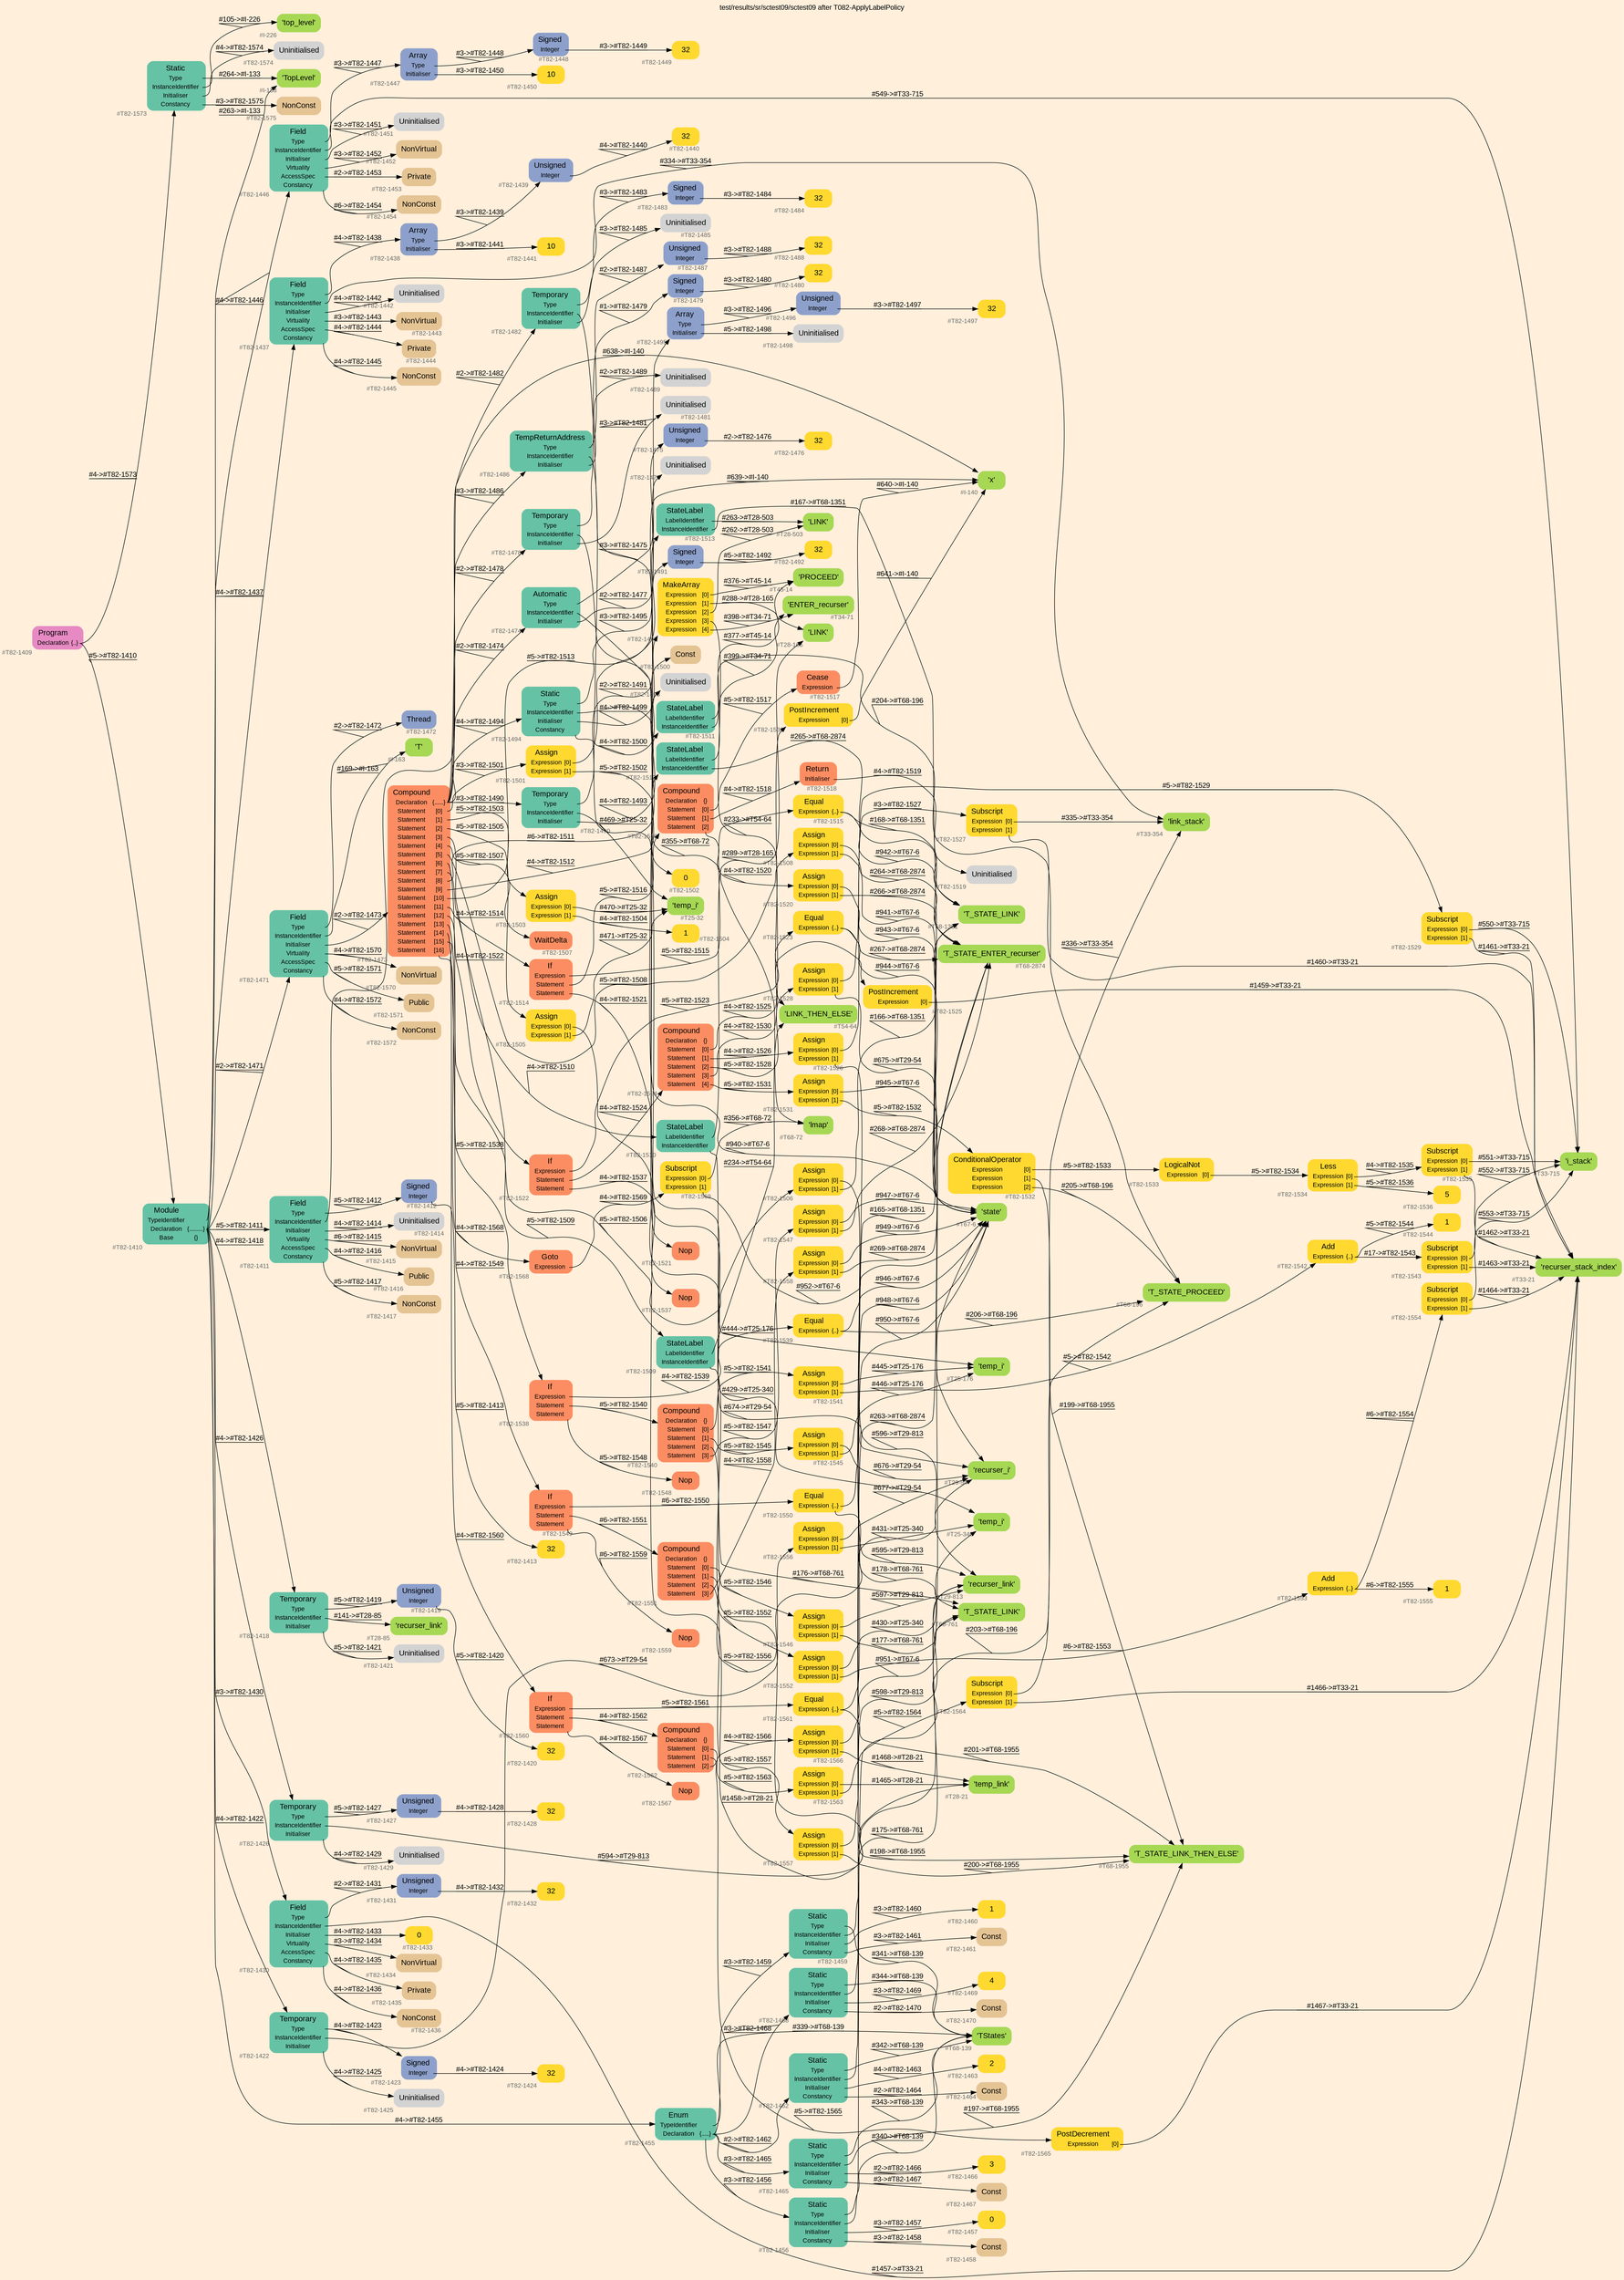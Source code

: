 digraph "test/results/sr/sctest09/sctest09 after T082-ApplyLabelPolicy" {
label = "test/results/sr/sctest09/sctest09 after T082-ApplyLabelPolicy"
labelloc = t
graph [
    rankdir = "LR"
    ranksep = 0.3
    bgcolor = antiquewhite1
    color = black
    fontcolor = black
    fontname = "Arial"
];
node [
    fontname = "Arial"
];
edge [
    fontname = "Arial"
];

// -------------------- node figure --------------------
// -------- block #T82-1409 ----------
"#T82-1409" [
    fillcolor = "/set28/4"
    xlabel = "#T82-1409"
    fontsize = "12"
    fontcolor = grey40
    shape = "plaintext"
    label = <<TABLE BORDER="0" CELLBORDER="0" CELLSPACING="0">
     <TR><TD><FONT COLOR="black" POINT-SIZE="15">Program</FONT></TD></TR>
     <TR><TD><FONT COLOR="black" POINT-SIZE="12">Declaration</FONT></TD><TD PORT="port0"><FONT COLOR="black" POINT-SIZE="12">{..}</FONT></TD></TR>
    </TABLE>>
    style = "rounded,filled"
];

// -------- block #T82-1410 ----------
"#T82-1410" [
    fillcolor = "/set28/1"
    xlabel = "#T82-1410"
    fontsize = "12"
    fontcolor = grey40
    shape = "plaintext"
    label = <<TABLE BORDER="0" CELLBORDER="0" CELLSPACING="0">
     <TR><TD><FONT COLOR="black" POINT-SIZE="15">Module</FONT></TD></TR>
     <TR><TD><FONT COLOR="black" POINT-SIZE="12">TypeIdentifier</FONT></TD><TD PORT="port0"></TD></TR>
     <TR><TD><FONT COLOR="black" POINT-SIZE="12">Declaration</FONT></TD><TD PORT="port1"><FONT COLOR="black" POINT-SIZE="12">{.........}</FONT></TD></TR>
     <TR><TD><FONT COLOR="black" POINT-SIZE="12">Base</FONT></TD><TD PORT="port2"><FONT COLOR="black" POINT-SIZE="12">{}</FONT></TD></TR>
    </TABLE>>
    style = "rounded,filled"
];

// -------- block #I-133 ----------
"#I-133" [
    fillcolor = "/set28/5"
    xlabel = "#I-133"
    fontsize = "12"
    fontcolor = grey40
    shape = "plaintext"
    label = <<TABLE BORDER="0" CELLBORDER="0" CELLSPACING="0">
     <TR><TD><FONT COLOR="black" POINT-SIZE="15">'TopLevel'</FONT></TD></TR>
    </TABLE>>
    style = "rounded,filled"
];

// -------- block #T82-1411 ----------
"#T82-1411" [
    fillcolor = "/set28/1"
    xlabel = "#T82-1411"
    fontsize = "12"
    fontcolor = grey40
    shape = "plaintext"
    label = <<TABLE BORDER="0" CELLBORDER="0" CELLSPACING="0">
     <TR><TD><FONT COLOR="black" POINT-SIZE="15">Field</FONT></TD></TR>
     <TR><TD><FONT COLOR="black" POINT-SIZE="12">Type</FONT></TD><TD PORT="port0"></TD></TR>
     <TR><TD><FONT COLOR="black" POINT-SIZE="12">InstanceIdentifier</FONT></TD><TD PORT="port1"></TD></TR>
     <TR><TD><FONT COLOR="black" POINT-SIZE="12">Initialiser</FONT></TD><TD PORT="port2"></TD></TR>
     <TR><TD><FONT COLOR="black" POINT-SIZE="12">Virtuality</FONT></TD><TD PORT="port3"></TD></TR>
     <TR><TD><FONT COLOR="black" POINT-SIZE="12">AccessSpec</FONT></TD><TD PORT="port4"></TD></TR>
     <TR><TD><FONT COLOR="black" POINT-SIZE="12">Constancy</FONT></TD><TD PORT="port5"></TD></TR>
    </TABLE>>
    style = "rounded,filled"
];

// -------- block #T82-1412 ----------
"#T82-1412" [
    fillcolor = "/set28/3"
    xlabel = "#T82-1412"
    fontsize = "12"
    fontcolor = grey40
    shape = "plaintext"
    label = <<TABLE BORDER="0" CELLBORDER="0" CELLSPACING="0">
     <TR><TD><FONT COLOR="black" POINT-SIZE="15">Signed</FONT></TD></TR>
     <TR><TD><FONT COLOR="black" POINT-SIZE="12">Integer</FONT></TD><TD PORT="port0"></TD></TR>
    </TABLE>>
    style = "rounded,filled"
];

// -------- block #T82-1413 ----------
"#T82-1413" [
    fillcolor = "/set28/6"
    xlabel = "#T82-1413"
    fontsize = "12"
    fontcolor = grey40
    shape = "plaintext"
    label = <<TABLE BORDER="0" CELLBORDER="0" CELLSPACING="0">
     <TR><TD><FONT COLOR="black" POINT-SIZE="15">32</FONT></TD></TR>
    </TABLE>>
    style = "rounded,filled"
];

// -------- block #I-140 ----------
"#I-140" [
    fillcolor = "/set28/5"
    xlabel = "#I-140"
    fontsize = "12"
    fontcolor = grey40
    shape = "plaintext"
    label = <<TABLE BORDER="0" CELLBORDER="0" CELLSPACING="0">
     <TR><TD><FONT COLOR="black" POINT-SIZE="15">'x'</FONT></TD></TR>
    </TABLE>>
    style = "rounded,filled"
];

// -------- block #T82-1414 ----------
"#T82-1414" [
    xlabel = "#T82-1414"
    fontsize = "12"
    fontcolor = grey40
    shape = "plaintext"
    label = <<TABLE BORDER="0" CELLBORDER="0" CELLSPACING="0">
     <TR><TD><FONT COLOR="black" POINT-SIZE="15">Uninitialised</FONT></TD></TR>
    </TABLE>>
    style = "rounded,filled"
];

// -------- block #T82-1415 ----------
"#T82-1415" [
    fillcolor = "/set28/7"
    xlabel = "#T82-1415"
    fontsize = "12"
    fontcolor = grey40
    shape = "plaintext"
    label = <<TABLE BORDER="0" CELLBORDER="0" CELLSPACING="0">
     <TR><TD><FONT COLOR="black" POINT-SIZE="15">NonVirtual</FONT></TD></TR>
    </TABLE>>
    style = "rounded,filled"
];

// -------- block #T82-1416 ----------
"#T82-1416" [
    fillcolor = "/set28/7"
    xlabel = "#T82-1416"
    fontsize = "12"
    fontcolor = grey40
    shape = "plaintext"
    label = <<TABLE BORDER="0" CELLBORDER="0" CELLSPACING="0">
     <TR><TD><FONT COLOR="black" POINT-SIZE="15">Public</FONT></TD></TR>
    </TABLE>>
    style = "rounded,filled"
];

// -------- block #T82-1417 ----------
"#T82-1417" [
    fillcolor = "/set28/7"
    xlabel = "#T82-1417"
    fontsize = "12"
    fontcolor = grey40
    shape = "plaintext"
    label = <<TABLE BORDER="0" CELLBORDER="0" CELLSPACING="0">
     <TR><TD><FONT COLOR="black" POINT-SIZE="15">NonConst</FONT></TD></TR>
    </TABLE>>
    style = "rounded,filled"
];

// -------- block #T82-1418 ----------
"#T82-1418" [
    fillcolor = "/set28/1"
    xlabel = "#T82-1418"
    fontsize = "12"
    fontcolor = grey40
    shape = "plaintext"
    label = <<TABLE BORDER="0" CELLBORDER="0" CELLSPACING="0">
     <TR><TD><FONT COLOR="black" POINT-SIZE="15">Temporary</FONT></TD></TR>
     <TR><TD><FONT COLOR="black" POINT-SIZE="12">Type</FONT></TD><TD PORT="port0"></TD></TR>
     <TR><TD><FONT COLOR="black" POINT-SIZE="12">InstanceIdentifier</FONT></TD><TD PORT="port1"></TD></TR>
     <TR><TD><FONT COLOR="black" POINT-SIZE="12">Initialiser</FONT></TD><TD PORT="port2"></TD></TR>
    </TABLE>>
    style = "rounded,filled"
];

// -------- block #T82-1419 ----------
"#T82-1419" [
    fillcolor = "/set28/3"
    xlabel = "#T82-1419"
    fontsize = "12"
    fontcolor = grey40
    shape = "plaintext"
    label = <<TABLE BORDER="0" CELLBORDER="0" CELLSPACING="0">
     <TR><TD><FONT COLOR="black" POINT-SIZE="15">Unsigned</FONT></TD></TR>
     <TR><TD><FONT COLOR="black" POINT-SIZE="12">Integer</FONT></TD><TD PORT="port0"></TD></TR>
    </TABLE>>
    style = "rounded,filled"
];

// -------- block #T82-1420 ----------
"#T82-1420" [
    fillcolor = "/set28/6"
    xlabel = "#T82-1420"
    fontsize = "12"
    fontcolor = grey40
    shape = "plaintext"
    label = <<TABLE BORDER="0" CELLBORDER="0" CELLSPACING="0">
     <TR><TD><FONT COLOR="black" POINT-SIZE="15">32</FONT></TD></TR>
    </TABLE>>
    style = "rounded,filled"
];

// -------- block #T28-85 ----------
"#T28-85" [
    fillcolor = "/set28/5"
    xlabel = "#T28-85"
    fontsize = "12"
    fontcolor = grey40
    shape = "plaintext"
    label = <<TABLE BORDER="0" CELLBORDER="0" CELLSPACING="0">
     <TR><TD><FONT COLOR="black" POINT-SIZE="15">'recurser_link'</FONT></TD></TR>
    </TABLE>>
    style = "rounded,filled"
];

// -------- block #T82-1421 ----------
"#T82-1421" [
    xlabel = "#T82-1421"
    fontsize = "12"
    fontcolor = grey40
    shape = "plaintext"
    label = <<TABLE BORDER="0" CELLBORDER="0" CELLSPACING="0">
     <TR><TD><FONT COLOR="black" POINT-SIZE="15">Uninitialised</FONT></TD></TR>
    </TABLE>>
    style = "rounded,filled"
];

// -------- block #T82-1422 ----------
"#T82-1422" [
    fillcolor = "/set28/1"
    xlabel = "#T82-1422"
    fontsize = "12"
    fontcolor = grey40
    shape = "plaintext"
    label = <<TABLE BORDER="0" CELLBORDER="0" CELLSPACING="0">
     <TR><TD><FONT COLOR="black" POINT-SIZE="15">Temporary</FONT></TD></TR>
     <TR><TD><FONT COLOR="black" POINT-SIZE="12">Type</FONT></TD><TD PORT="port0"></TD></TR>
     <TR><TD><FONT COLOR="black" POINT-SIZE="12">InstanceIdentifier</FONT></TD><TD PORT="port1"></TD></TR>
     <TR><TD><FONT COLOR="black" POINT-SIZE="12">Initialiser</FONT></TD><TD PORT="port2"></TD></TR>
    </TABLE>>
    style = "rounded,filled"
];

// -------- block #T82-1423 ----------
"#T82-1423" [
    fillcolor = "/set28/3"
    xlabel = "#T82-1423"
    fontsize = "12"
    fontcolor = grey40
    shape = "plaintext"
    label = <<TABLE BORDER="0" CELLBORDER="0" CELLSPACING="0">
     <TR><TD><FONT COLOR="black" POINT-SIZE="15">Signed</FONT></TD></TR>
     <TR><TD><FONT COLOR="black" POINT-SIZE="12">Integer</FONT></TD><TD PORT="port0"></TD></TR>
    </TABLE>>
    style = "rounded,filled"
];

// -------- block #T82-1424 ----------
"#T82-1424" [
    fillcolor = "/set28/6"
    xlabel = "#T82-1424"
    fontsize = "12"
    fontcolor = grey40
    shape = "plaintext"
    label = <<TABLE BORDER="0" CELLBORDER="0" CELLSPACING="0">
     <TR><TD><FONT COLOR="black" POINT-SIZE="15">32</FONT></TD></TR>
    </TABLE>>
    style = "rounded,filled"
];

// -------- block #T29-54 ----------
"#T29-54" [
    fillcolor = "/set28/5"
    xlabel = "#T29-54"
    fontsize = "12"
    fontcolor = grey40
    shape = "plaintext"
    label = <<TABLE BORDER="0" CELLBORDER="0" CELLSPACING="0">
     <TR><TD><FONT COLOR="black" POINT-SIZE="15">'recurser_i'</FONT></TD></TR>
    </TABLE>>
    style = "rounded,filled"
];

// -------- block #T82-1425 ----------
"#T82-1425" [
    xlabel = "#T82-1425"
    fontsize = "12"
    fontcolor = grey40
    shape = "plaintext"
    label = <<TABLE BORDER="0" CELLBORDER="0" CELLSPACING="0">
     <TR><TD><FONT COLOR="black" POINT-SIZE="15">Uninitialised</FONT></TD></TR>
    </TABLE>>
    style = "rounded,filled"
];

// -------- block #T82-1426 ----------
"#T82-1426" [
    fillcolor = "/set28/1"
    xlabel = "#T82-1426"
    fontsize = "12"
    fontcolor = grey40
    shape = "plaintext"
    label = <<TABLE BORDER="0" CELLBORDER="0" CELLSPACING="0">
     <TR><TD><FONT COLOR="black" POINT-SIZE="15">Temporary</FONT></TD></TR>
     <TR><TD><FONT COLOR="black" POINT-SIZE="12">Type</FONT></TD><TD PORT="port0"></TD></TR>
     <TR><TD><FONT COLOR="black" POINT-SIZE="12">InstanceIdentifier</FONT></TD><TD PORT="port1"></TD></TR>
     <TR><TD><FONT COLOR="black" POINT-SIZE="12">Initialiser</FONT></TD><TD PORT="port2"></TD></TR>
    </TABLE>>
    style = "rounded,filled"
];

// -------- block #T82-1427 ----------
"#T82-1427" [
    fillcolor = "/set28/3"
    xlabel = "#T82-1427"
    fontsize = "12"
    fontcolor = grey40
    shape = "plaintext"
    label = <<TABLE BORDER="0" CELLBORDER="0" CELLSPACING="0">
     <TR><TD><FONT COLOR="black" POINT-SIZE="15">Unsigned</FONT></TD></TR>
     <TR><TD><FONT COLOR="black" POINT-SIZE="12">Integer</FONT></TD><TD PORT="port0"></TD></TR>
    </TABLE>>
    style = "rounded,filled"
];

// -------- block #T82-1428 ----------
"#T82-1428" [
    fillcolor = "/set28/6"
    xlabel = "#T82-1428"
    fontsize = "12"
    fontcolor = grey40
    shape = "plaintext"
    label = <<TABLE BORDER="0" CELLBORDER="0" CELLSPACING="0">
     <TR><TD><FONT COLOR="black" POINT-SIZE="15">32</FONT></TD></TR>
    </TABLE>>
    style = "rounded,filled"
];

// -------- block #T29-813 ----------
"#T29-813" [
    fillcolor = "/set28/5"
    xlabel = "#T29-813"
    fontsize = "12"
    fontcolor = grey40
    shape = "plaintext"
    label = <<TABLE BORDER="0" CELLBORDER="0" CELLSPACING="0">
     <TR><TD><FONT COLOR="black" POINT-SIZE="15">'recurser_link'</FONT></TD></TR>
    </TABLE>>
    style = "rounded,filled"
];

// -------- block #T82-1429 ----------
"#T82-1429" [
    xlabel = "#T82-1429"
    fontsize = "12"
    fontcolor = grey40
    shape = "plaintext"
    label = <<TABLE BORDER="0" CELLBORDER="0" CELLSPACING="0">
     <TR><TD><FONT COLOR="black" POINT-SIZE="15">Uninitialised</FONT></TD></TR>
    </TABLE>>
    style = "rounded,filled"
];

// -------- block #T82-1430 ----------
"#T82-1430" [
    fillcolor = "/set28/1"
    xlabel = "#T82-1430"
    fontsize = "12"
    fontcolor = grey40
    shape = "plaintext"
    label = <<TABLE BORDER="0" CELLBORDER="0" CELLSPACING="0">
     <TR><TD><FONT COLOR="black" POINT-SIZE="15">Field</FONT></TD></TR>
     <TR><TD><FONT COLOR="black" POINT-SIZE="12">Type</FONT></TD><TD PORT="port0"></TD></TR>
     <TR><TD><FONT COLOR="black" POINT-SIZE="12">InstanceIdentifier</FONT></TD><TD PORT="port1"></TD></TR>
     <TR><TD><FONT COLOR="black" POINT-SIZE="12">Initialiser</FONT></TD><TD PORT="port2"></TD></TR>
     <TR><TD><FONT COLOR="black" POINT-SIZE="12">Virtuality</FONT></TD><TD PORT="port3"></TD></TR>
     <TR><TD><FONT COLOR="black" POINT-SIZE="12">AccessSpec</FONT></TD><TD PORT="port4"></TD></TR>
     <TR><TD><FONT COLOR="black" POINT-SIZE="12">Constancy</FONT></TD><TD PORT="port5"></TD></TR>
    </TABLE>>
    style = "rounded,filled"
];

// -------- block #T82-1431 ----------
"#T82-1431" [
    fillcolor = "/set28/3"
    xlabel = "#T82-1431"
    fontsize = "12"
    fontcolor = grey40
    shape = "plaintext"
    label = <<TABLE BORDER="0" CELLBORDER="0" CELLSPACING="0">
     <TR><TD><FONT COLOR="black" POINT-SIZE="15">Unsigned</FONT></TD></TR>
     <TR><TD><FONT COLOR="black" POINT-SIZE="12">Integer</FONT></TD><TD PORT="port0"></TD></TR>
    </TABLE>>
    style = "rounded,filled"
];

// -------- block #T82-1432 ----------
"#T82-1432" [
    fillcolor = "/set28/6"
    xlabel = "#T82-1432"
    fontsize = "12"
    fontcolor = grey40
    shape = "plaintext"
    label = <<TABLE BORDER="0" CELLBORDER="0" CELLSPACING="0">
     <TR><TD><FONT COLOR="black" POINT-SIZE="15">32</FONT></TD></TR>
    </TABLE>>
    style = "rounded,filled"
];

// -------- block #T33-21 ----------
"#T33-21" [
    fillcolor = "/set28/5"
    xlabel = "#T33-21"
    fontsize = "12"
    fontcolor = grey40
    shape = "plaintext"
    label = <<TABLE BORDER="0" CELLBORDER="0" CELLSPACING="0">
     <TR><TD><FONT COLOR="black" POINT-SIZE="15">'recurser_stack_index'</FONT></TD></TR>
    </TABLE>>
    style = "rounded,filled"
];

// -------- block #T82-1433 ----------
"#T82-1433" [
    fillcolor = "/set28/6"
    xlabel = "#T82-1433"
    fontsize = "12"
    fontcolor = grey40
    shape = "plaintext"
    label = <<TABLE BORDER="0" CELLBORDER="0" CELLSPACING="0">
     <TR><TD><FONT COLOR="black" POINT-SIZE="15">0</FONT></TD></TR>
    </TABLE>>
    style = "rounded,filled"
];

// -------- block #T82-1434 ----------
"#T82-1434" [
    fillcolor = "/set28/7"
    xlabel = "#T82-1434"
    fontsize = "12"
    fontcolor = grey40
    shape = "plaintext"
    label = <<TABLE BORDER="0" CELLBORDER="0" CELLSPACING="0">
     <TR><TD><FONT COLOR="black" POINT-SIZE="15">NonVirtual</FONT></TD></TR>
    </TABLE>>
    style = "rounded,filled"
];

// -------- block #T82-1435 ----------
"#T82-1435" [
    fillcolor = "/set28/7"
    xlabel = "#T82-1435"
    fontsize = "12"
    fontcolor = grey40
    shape = "plaintext"
    label = <<TABLE BORDER="0" CELLBORDER="0" CELLSPACING="0">
     <TR><TD><FONT COLOR="black" POINT-SIZE="15">Private</FONT></TD></TR>
    </TABLE>>
    style = "rounded,filled"
];

// -------- block #T82-1436 ----------
"#T82-1436" [
    fillcolor = "/set28/7"
    xlabel = "#T82-1436"
    fontsize = "12"
    fontcolor = grey40
    shape = "plaintext"
    label = <<TABLE BORDER="0" CELLBORDER="0" CELLSPACING="0">
     <TR><TD><FONT COLOR="black" POINT-SIZE="15">NonConst</FONT></TD></TR>
    </TABLE>>
    style = "rounded,filled"
];

// -------- block #T82-1437 ----------
"#T82-1437" [
    fillcolor = "/set28/1"
    xlabel = "#T82-1437"
    fontsize = "12"
    fontcolor = grey40
    shape = "plaintext"
    label = <<TABLE BORDER="0" CELLBORDER="0" CELLSPACING="0">
     <TR><TD><FONT COLOR="black" POINT-SIZE="15">Field</FONT></TD></TR>
     <TR><TD><FONT COLOR="black" POINT-SIZE="12">Type</FONT></TD><TD PORT="port0"></TD></TR>
     <TR><TD><FONT COLOR="black" POINT-SIZE="12">InstanceIdentifier</FONT></TD><TD PORT="port1"></TD></TR>
     <TR><TD><FONT COLOR="black" POINT-SIZE="12">Initialiser</FONT></TD><TD PORT="port2"></TD></TR>
     <TR><TD><FONT COLOR="black" POINT-SIZE="12">Virtuality</FONT></TD><TD PORT="port3"></TD></TR>
     <TR><TD><FONT COLOR="black" POINT-SIZE="12">AccessSpec</FONT></TD><TD PORT="port4"></TD></TR>
     <TR><TD><FONT COLOR="black" POINT-SIZE="12">Constancy</FONT></TD><TD PORT="port5"></TD></TR>
    </TABLE>>
    style = "rounded,filled"
];

// -------- block #T82-1438 ----------
"#T82-1438" [
    fillcolor = "/set28/3"
    xlabel = "#T82-1438"
    fontsize = "12"
    fontcolor = grey40
    shape = "plaintext"
    label = <<TABLE BORDER="0" CELLBORDER="0" CELLSPACING="0">
     <TR><TD><FONT COLOR="black" POINT-SIZE="15">Array</FONT></TD></TR>
     <TR><TD><FONT COLOR="black" POINT-SIZE="12">Type</FONT></TD><TD PORT="port0"></TD></TR>
     <TR><TD><FONT COLOR="black" POINT-SIZE="12">Initialiser</FONT></TD><TD PORT="port1"></TD></TR>
    </TABLE>>
    style = "rounded,filled"
];

// -------- block #T82-1439 ----------
"#T82-1439" [
    fillcolor = "/set28/3"
    xlabel = "#T82-1439"
    fontsize = "12"
    fontcolor = grey40
    shape = "plaintext"
    label = <<TABLE BORDER="0" CELLBORDER="0" CELLSPACING="0">
     <TR><TD><FONT COLOR="black" POINT-SIZE="15">Unsigned</FONT></TD></TR>
     <TR><TD><FONT COLOR="black" POINT-SIZE="12">Integer</FONT></TD><TD PORT="port0"></TD></TR>
    </TABLE>>
    style = "rounded,filled"
];

// -------- block #T82-1440 ----------
"#T82-1440" [
    fillcolor = "/set28/6"
    xlabel = "#T82-1440"
    fontsize = "12"
    fontcolor = grey40
    shape = "plaintext"
    label = <<TABLE BORDER="0" CELLBORDER="0" CELLSPACING="0">
     <TR><TD><FONT COLOR="black" POINT-SIZE="15">32</FONT></TD></TR>
    </TABLE>>
    style = "rounded,filled"
];

// -------- block #T82-1441 ----------
"#T82-1441" [
    fillcolor = "/set28/6"
    xlabel = "#T82-1441"
    fontsize = "12"
    fontcolor = grey40
    shape = "plaintext"
    label = <<TABLE BORDER="0" CELLBORDER="0" CELLSPACING="0">
     <TR><TD><FONT COLOR="black" POINT-SIZE="15">10</FONT></TD></TR>
    </TABLE>>
    style = "rounded,filled"
];

// -------- block #T33-354 ----------
"#T33-354" [
    fillcolor = "/set28/5"
    xlabel = "#T33-354"
    fontsize = "12"
    fontcolor = grey40
    shape = "plaintext"
    label = <<TABLE BORDER="0" CELLBORDER="0" CELLSPACING="0">
     <TR><TD><FONT COLOR="black" POINT-SIZE="15">'link_stack'</FONT></TD></TR>
    </TABLE>>
    style = "rounded,filled"
];

// -------- block #T82-1442 ----------
"#T82-1442" [
    xlabel = "#T82-1442"
    fontsize = "12"
    fontcolor = grey40
    shape = "plaintext"
    label = <<TABLE BORDER="0" CELLBORDER="0" CELLSPACING="0">
     <TR><TD><FONT COLOR="black" POINT-SIZE="15">Uninitialised</FONT></TD></TR>
    </TABLE>>
    style = "rounded,filled"
];

// -------- block #T82-1443 ----------
"#T82-1443" [
    fillcolor = "/set28/7"
    xlabel = "#T82-1443"
    fontsize = "12"
    fontcolor = grey40
    shape = "plaintext"
    label = <<TABLE BORDER="0" CELLBORDER="0" CELLSPACING="0">
     <TR><TD><FONT COLOR="black" POINT-SIZE="15">NonVirtual</FONT></TD></TR>
    </TABLE>>
    style = "rounded,filled"
];

// -------- block #T82-1444 ----------
"#T82-1444" [
    fillcolor = "/set28/7"
    xlabel = "#T82-1444"
    fontsize = "12"
    fontcolor = grey40
    shape = "plaintext"
    label = <<TABLE BORDER="0" CELLBORDER="0" CELLSPACING="0">
     <TR><TD><FONT COLOR="black" POINT-SIZE="15">Private</FONT></TD></TR>
    </TABLE>>
    style = "rounded,filled"
];

// -------- block #T82-1445 ----------
"#T82-1445" [
    fillcolor = "/set28/7"
    xlabel = "#T82-1445"
    fontsize = "12"
    fontcolor = grey40
    shape = "plaintext"
    label = <<TABLE BORDER="0" CELLBORDER="0" CELLSPACING="0">
     <TR><TD><FONT COLOR="black" POINT-SIZE="15">NonConst</FONT></TD></TR>
    </TABLE>>
    style = "rounded,filled"
];

// -------- block #T82-1446 ----------
"#T82-1446" [
    fillcolor = "/set28/1"
    xlabel = "#T82-1446"
    fontsize = "12"
    fontcolor = grey40
    shape = "plaintext"
    label = <<TABLE BORDER="0" CELLBORDER="0" CELLSPACING="0">
     <TR><TD><FONT COLOR="black" POINT-SIZE="15">Field</FONT></TD></TR>
     <TR><TD><FONT COLOR="black" POINT-SIZE="12">Type</FONT></TD><TD PORT="port0"></TD></TR>
     <TR><TD><FONT COLOR="black" POINT-SIZE="12">InstanceIdentifier</FONT></TD><TD PORT="port1"></TD></TR>
     <TR><TD><FONT COLOR="black" POINT-SIZE="12">Initialiser</FONT></TD><TD PORT="port2"></TD></TR>
     <TR><TD><FONT COLOR="black" POINT-SIZE="12">Virtuality</FONT></TD><TD PORT="port3"></TD></TR>
     <TR><TD><FONT COLOR="black" POINT-SIZE="12">AccessSpec</FONT></TD><TD PORT="port4"></TD></TR>
     <TR><TD><FONT COLOR="black" POINT-SIZE="12">Constancy</FONT></TD><TD PORT="port5"></TD></TR>
    </TABLE>>
    style = "rounded,filled"
];

// -------- block #T82-1447 ----------
"#T82-1447" [
    fillcolor = "/set28/3"
    xlabel = "#T82-1447"
    fontsize = "12"
    fontcolor = grey40
    shape = "plaintext"
    label = <<TABLE BORDER="0" CELLBORDER="0" CELLSPACING="0">
     <TR><TD><FONT COLOR="black" POINT-SIZE="15">Array</FONT></TD></TR>
     <TR><TD><FONT COLOR="black" POINT-SIZE="12">Type</FONT></TD><TD PORT="port0"></TD></TR>
     <TR><TD><FONT COLOR="black" POINT-SIZE="12">Initialiser</FONT></TD><TD PORT="port1"></TD></TR>
    </TABLE>>
    style = "rounded,filled"
];

// -------- block #T82-1448 ----------
"#T82-1448" [
    fillcolor = "/set28/3"
    xlabel = "#T82-1448"
    fontsize = "12"
    fontcolor = grey40
    shape = "plaintext"
    label = <<TABLE BORDER="0" CELLBORDER="0" CELLSPACING="0">
     <TR><TD><FONT COLOR="black" POINT-SIZE="15">Signed</FONT></TD></TR>
     <TR><TD><FONT COLOR="black" POINT-SIZE="12">Integer</FONT></TD><TD PORT="port0"></TD></TR>
    </TABLE>>
    style = "rounded,filled"
];

// -------- block #T82-1449 ----------
"#T82-1449" [
    fillcolor = "/set28/6"
    xlabel = "#T82-1449"
    fontsize = "12"
    fontcolor = grey40
    shape = "plaintext"
    label = <<TABLE BORDER="0" CELLBORDER="0" CELLSPACING="0">
     <TR><TD><FONT COLOR="black" POINT-SIZE="15">32</FONT></TD></TR>
    </TABLE>>
    style = "rounded,filled"
];

// -------- block #T82-1450 ----------
"#T82-1450" [
    fillcolor = "/set28/6"
    xlabel = "#T82-1450"
    fontsize = "12"
    fontcolor = grey40
    shape = "plaintext"
    label = <<TABLE BORDER="0" CELLBORDER="0" CELLSPACING="0">
     <TR><TD><FONT COLOR="black" POINT-SIZE="15">10</FONT></TD></TR>
    </TABLE>>
    style = "rounded,filled"
];

// -------- block #T33-715 ----------
"#T33-715" [
    fillcolor = "/set28/5"
    xlabel = "#T33-715"
    fontsize = "12"
    fontcolor = grey40
    shape = "plaintext"
    label = <<TABLE BORDER="0" CELLBORDER="0" CELLSPACING="0">
     <TR><TD><FONT COLOR="black" POINT-SIZE="15">'i_stack'</FONT></TD></TR>
    </TABLE>>
    style = "rounded,filled"
];

// -------- block #T82-1451 ----------
"#T82-1451" [
    xlabel = "#T82-1451"
    fontsize = "12"
    fontcolor = grey40
    shape = "plaintext"
    label = <<TABLE BORDER="0" CELLBORDER="0" CELLSPACING="0">
     <TR><TD><FONT COLOR="black" POINT-SIZE="15">Uninitialised</FONT></TD></TR>
    </TABLE>>
    style = "rounded,filled"
];

// -------- block #T82-1452 ----------
"#T82-1452" [
    fillcolor = "/set28/7"
    xlabel = "#T82-1452"
    fontsize = "12"
    fontcolor = grey40
    shape = "plaintext"
    label = <<TABLE BORDER="0" CELLBORDER="0" CELLSPACING="0">
     <TR><TD><FONT COLOR="black" POINT-SIZE="15">NonVirtual</FONT></TD></TR>
    </TABLE>>
    style = "rounded,filled"
];

// -------- block #T82-1453 ----------
"#T82-1453" [
    fillcolor = "/set28/7"
    xlabel = "#T82-1453"
    fontsize = "12"
    fontcolor = grey40
    shape = "plaintext"
    label = <<TABLE BORDER="0" CELLBORDER="0" CELLSPACING="0">
     <TR><TD><FONT COLOR="black" POINT-SIZE="15">Private</FONT></TD></TR>
    </TABLE>>
    style = "rounded,filled"
];

// -------- block #T82-1454 ----------
"#T82-1454" [
    fillcolor = "/set28/7"
    xlabel = "#T82-1454"
    fontsize = "12"
    fontcolor = grey40
    shape = "plaintext"
    label = <<TABLE BORDER="0" CELLBORDER="0" CELLSPACING="0">
     <TR><TD><FONT COLOR="black" POINT-SIZE="15">NonConst</FONT></TD></TR>
    </TABLE>>
    style = "rounded,filled"
];

// -------- block #T82-1455 ----------
"#T82-1455" [
    fillcolor = "/set28/1"
    xlabel = "#T82-1455"
    fontsize = "12"
    fontcolor = grey40
    shape = "plaintext"
    label = <<TABLE BORDER="0" CELLBORDER="0" CELLSPACING="0">
     <TR><TD><FONT COLOR="black" POINT-SIZE="15">Enum</FONT></TD></TR>
     <TR><TD><FONT COLOR="black" POINT-SIZE="12">TypeIdentifier</FONT></TD><TD PORT="port0"></TD></TR>
     <TR><TD><FONT COLOR="black" POINT-SIZE="12">Declaration</FONT></TD><TD PORT="port1"><FONT COLOR="black" POINT-SIZE="12">{.....}</FONT></TD></TR>
    </TABLE>>
    style = "rounded,filled"
];

// -------- block #T68-139 ----------
"#T68-139" [
    fillcolor = "/set28/5"
    xlabel = "#T68-139"
    fontsize = "12"
    fontcolor = grey40
    shape = "plaintext"
    label = <<TABLE BORDER="0" CELLBORDER="0" CELLSPACING="0">
     <TR><TD><FONT COLOR="black" POINT-SIZE="15">'TStates'</FONT></TD></TR>
    </TABLE>>
    style = "rounded,filled"
];

// -------- block #T82-1456 ----------
"#T82-1456" [
    fillcolor = "/set28/1"
    xlabel = "#T82-1456"
    fontsize = "12"
    fontcolor = grey40
    shape = "plaintext"
    label = <<TABLE BORDER="0" CELLBORDER="0" CELLSPACING="0">
     <TR><TD><FONT COLOR="black" POINT-SIZE="15">Static</FONT></TD></TR>
     <TR><TD><FONT COLOR="black" POINT-SIZE="12">Type</FONT></TD><TD PORT="port0"></TD></TR>
     <TR><TD><FONT COLOR="black" POINT-SIZE="12">InstanceIdentifier</FONT></TD><TD PORT="port1"></TD></TR>
     <TR><TD><FONT COLOR="black" POINT-SIZE="12">Initialiser</FONT></TD><TD PORT="port2"></TD></TR>
     <TR><TD><FONT COLOR="black" POINT-SIZE="12">Constancy</FONT></TD><TD PORT="port3"></TD></TR>
    </TABLE>>
    style = "rounded,filled"
];

// -------- block #T68-196 ----------
"#T68-196" [
    fillcolor = "/set28/5"
    xlabel = "#T68-196"
    fontsize = "12"
    fontcolor = grey40
    shape = "plaintext"
    label = <<TABLE BORDER="0" CELLBORDER="0" CELLSPACING="0">
     <TR><TD><FONT COLOR="black" POINT-SIZE="15">'T_STATE_PROCEED'</FONT></TD></TR>
    </TABLE>>
    style = "rounded,filled"
];

// -------- block #T82-1457 ----------
"#T82-1457" [
    fillcolor = "/set28/6"
    xlabel = "#T82-1457"
    fontsize = "12"
    fontcolor = grey40
    shape = "plaintext"
    label = <<TABLE BORDER="0" CELLBORDER="0" CELLSPACING="0">
     <TR><TD><FONT COLOR="black" POINT-SIZE="15">0</FONT></TD></TR>
    </TABLE>>
    style = "rounded,filled"
];

// -------- block #T82-1458 ----------
"#T82-1458" [
    fillcolor = "/set28/7"
    xlabel = "#T82-1458"
    fontsize = "12"
    fontcolor = grey40
    shape = "plaintext"
    label = <<TABLE BORDER="0" CELLBORDER="0" CELLSPACING="0">
     <TR><TD><FONT COLOR="black" POINT-SIZE="15">Const</FONT></TD></TR>
    </TABLE>>
    style = "rounded,filled"
];

// -------- block #T82-1459 ----------
"#T82-1459" [
    fillcolor = "/set28/1"
    xlabel = "#T82-1459"
    fontsize = "12"
    fontcolor = grey40
    shape = "plaintext"
    label = <<TABLE BORDER="0" CELLBORDER="0" CELLSPACING="0">
     <TR><TD><FONT COLOR="black" POINT-SIZE="15">Static</FONT></TD></TR>
     <TR><TD><FONT COLOR="black" POINT-SIZE="12">Type</FONT></TD><TD PORT="port0"></TD></TR>
     <TR><TD><FONT COLOR="black" POINT-SIZE="12">InstanceIdentifier</FONT></TD><TD PORT="port1"></TD></TR>
     <TR><TD><FONT COLOR="black" POINT-SIZE="12">Initialiser</FONT></TD><TD PORT="port2"></TD></TR>
     <TR><TD><FONT COLOR="black" POINT-SIZE="12">Constancy</FONT></TD><TD PORT="port3"></TD></TR>
    </TABLE>>
    style = "rounded,filled"
];

// -------- block #T68-761 ----------
"#T68-761" [
    fillcolor = "/set28/5"
    xlabel = "#T68-761"
    fontsize = "12"
    fontcolor = grey40
    shape = "plaintext"
    label = <<TABLE BORDER="0" CELLBORDER="0" CELLSPACING="0">
     <TR><TD><FONT COLOR="black" POINT-SIZE="15">'T_STATE_LINK'</FONT></TD></TR>
    </TABLE>>
    style = "rounded,filled"
];

// -------- block #T82-1460 ----------
"#T82-1460" [
    fillcolor = "/set28/6"
    xlabel = "#T82-1460"
    fontsize = "12"
    fontcolor = grey40
    shape = "plaintext"
    label = <<TABLE BORDER="0" CELLBORDER="0" CELLSPACING="0">
     <TR><TD><FONT COLOR="black" POINT-SIZE="15">1</FONT></TD></TR>
    </TABLE>>
    style = "rounded,filled"
];

// -------- block #T82-1461 ----------
"#T82-1461" [
    fillcolor = "/set28/7"
    xlabel = "#T82-1461"
    fontsize = "12"
    fontcolor = grey40
    shape = "plaintext"
    label = <<TABLE BORDER="0" CELLBORDER="0" CELLSPACING="0">
     <TR><TD><FONT COLOR="black" POINT-SIZE="15">Const</FONT></TD></TR>
    </TABLE>>
    style = "rounded,filled"
];

// -------- block #T82-1462 ----------
"#T82-1462" [
    fillcolor = "/set28/1"
    xlabel = "#T82-1462"
    fontsize = "12"
    fontcolor = grey40
    shape = "plaintext"
    label = <<TABLE BORDER="0" CELLBORDER="0" CELLSPACING="0">
     <TR><TD><FONT COLOR="black" POINT-SIZE="15">Static</FONT></TD></TR>
     <TR><TD><FONT COLOR="black" POINT-SIZE="12">Type</FONT></TD><TD PORT="port0"></TD></TR>
     <TR><TD><FONT COLOR="black" POINT-SIZE="12">InstanceIdentifier</FONT></TD><TD PORT="port1"></TD></TR>
     <TR><TD><FONT COLOR="black" POINT-SIZE="12">Initialiser</FONT></TD><TD PORT="port2"></TD></TR>
     <TR><TD><FONT COLOR="black" POINT-SIZE="12">Constancy</FONT></TD><TD PORT="port3"></TD></TR>
    </TABLE>>
    style = "rounded,filled"
];

// -------- block #T68-1351 ----------
"#T68-1351" [
    fillcolor = "/set28/5"
    xlabel = "#T68-1351"
    fontsize = "12"
    fontcolor = grey40
    shape = "plaintext"
    label = <<TABLE BORDER="0" CELLBORDER="0" CELLSPACING="0">
     <TR><TD><FONT COLOR="black" POINT-SIZE="15">'T_STATE_LINK'</FONT></TD></TR>
    </TABLE>>
    style = "rounded,filled"
];

// -------- block #T82-1463 ----------
"#T82-1463" [
    fillcolor = "/set28/6"
    xlabel = "#T82-1463"
    fontsize = "12"
    fontcolor = grey40
    shape = "plaintext"
    label = <<TABLE BORDER="0" CELLBORDER="0" CELLSPACING="0">
     <TR><TD><FONT COLOR="black" POINT-SIZE="15">2</FONT></TD></TR>
    </TABLE>>
    style = "rounded,filled"
];

// -------- block #T82-1464 ----------
"#T82-1464" [
    fillcolor = "/set28/7"
    xlabel = "#T82-1464"
    fontsize = "12"
    fontcolor = grey40
    shape = "plaintext"
    label = <<TABLE BORDER="0" CELLBORDER="0" CELLSPACING="0">
     <TR><TD><FONT COLOR="black" POINT-SIZE="15">Const</FONT></TD></TR>
    </TABLE>>
    style = "rounded,filled"
];

// -------- block #T82-1465 ----------
"#T82-1465" [
    fillcolor = "/set28/1"
    xlabel = "#T82-1465"
    fontsize = "12"
    fontcolor = grey40
    shape = "plaintext"
    label = <<TABLE BORDER="0" CELLBORDER="0" CELLSPACING="0">
     <TR><TD><FONT COLOR="black" POINT-SIZE="15">Static</FONT></TD></TR>
     <TR><TD><FONT COLOR="black" POINT-SIZE="12">Type</FONT></TD><TD PORT="port0"></TD></TR>
     <TR><TD><FONT COLOR="black" POINT-SIZE="12">InstanceIdentifier</FONT></TD><TD PORT="port1"></TD></TR>
     <TR><TD><FONT COLOR="black" POINT-SIZE="12">Initialiser</FONT></TD><TD PORT="port2"></TD></TR>
     <TR><TD><FONT COLOR="black" POINT-SIZE="12">Constancy</FONT></TD><TD PORT="port3"></TD></TR>
    </TABLE>>
    style = "rounded,filled"
];

// -------- block #T68-1955 ----------
"#T68-1955" [
    fillcolor = "/set28/5"
    xlabel = "#T68-1955"
    fontsize = "12"
    fontcolor = grey40
    shape = "plaintext"
    label = <<TABLE BORDER="0" CELLBORDER="0" CELLSPACING="0">
     <TR><TD><FONT COLOR="black" POINT-SIZE="15">'T_STATE_LINK_THEN_ELSE'</FONT></TD></TR>
    </TABLE>>
    style = "rounded,filled"
];

// -------- block #T82-1466 ----------
"#T82-1466" [
    fillcolor = "/set28/6"
    xlabel = "#T82-1466"
    fontsize = "12"
    fontcolor = grey40
    shape = "plaintext"
    label = <<TABLE BORDER="0" CELLBORDER="0" CELLSPACING="0">
     <TR><TD><FONT COLOR="black" POINT-SIZE="15">3</FONT></TD></TR>
    </TABLE>>
    style = "rounded,filled"
];

// -------- block #T82-1467 ----------
"#T82-1467" [
    fillcolor = "/set28/7"
    xlabel = "#T82-1467"
    fontsize = "12"
    fontcolor = grey40
    shape = "plaintext"
    label = <<TABLE BORDER="0" CELLBORDER="0" CELLSPACING="0">
     <TR><TD><FONT COLOR="black" POINT-SIZE="15">Const</FONT></TD></TR>
    </TABLE>>
    style = "rounded,filled"
];

// -------- block #T82-1468 ----------
"#T82-1468" [
    fillcolor = "/set28/1"
    xlabel = "#T82-1468"
    fontsize = "12"
    fontcolor = grey40
    shape = "plaintext"
    label = <<TABLE BORDER="0" CELLBORDER="0" CELLSPACING="0">
     <TR><TD><FONT COLOR="black" POINT-SIZE="15">Static</FONT></TD></TR>
     <TR><TD><FONT COLOR="black" POINT-SIZE="12">Type</FONT></TD><TD PORT="port0"></TD></TR>
     <TR><TD><FONT COLOR="black" POINT-SIZE="12">InstanceIdentifier</FONT></TD><TD PORT="port1"></TD></TR>
     <TR><TD><FONT COLOR="black" POINT-SIZE="12">Initialiser</FONT></TD><TD PORT="port2"></TD></TR>
     <TR><TD><FONT COLOR="black" POINT-SIZE="12">Constancy</FONT></TD><TD PORT="port3"></TD></TR>
    </TABLE>>
    style = "rounded,filled"
];

// -------- block #T68-2874 ----------
"#T68-2874" [
    fillcolor = "/set28/5"
    xlabel = "#T68-2874"
    fontsize = "12"
    fontcolor = grey40
    shape = "plaintext"
    label = <<TABLE BORDER="0" CELLBORDER="0" CELLSPACING="0">
     <TR><TD><FONT COLOR="black" POINT-SIZE="15">'T_STATE_ENTER_recurser'</FONT></TD></TR>
    </TABLE>>
    style = "rounded,filled"
];

// -------- block #T82-1469 ----------
"#T82-1469" [
    fillcolor = "/set28/6"
    xlabel = "#T82-1469"
    fontsize = "12"
    fontcolor = grey40
    shape = "plaintext"
    label = <<TABLE BORDER="0" CELLBORDER="0" CELLSPACING="0">
     <TR><TD><FONT COLOR="black" POINT-SIZE="15">4</FONT></TD></TR>
    </TABLE>>
    style = "rounded,filled"
];

// -------- block #T82-1470 ----------
"#T82-1470" [
    fillcolor = "/set28/7"
    xlabel = "#T82-1470"
    fontsize = "12"
    fontcolor = grey40
    shape = "plaintext"
    label = <<TABLE BORDER="0" CELLBORDER="0" CELLSPACING="0">
     <TR><TD><FONT COLOR="black" POINT-SIZE="15">Const</FONT></TD></TR>
    </TABLE>>
    style = "rounded,filled"
];

// -------- block #T82-1471 ----------
"#T82-1471" [
    fillcolor = "/set28/1"
    xlabel = "#T82-1471"
    fontsize = "12"
    fontcolor = grey40
    shape = "plaintext"
    label = <<TABLE BORDER="0" CELLBORDER="0" CELLSPACING="0">
     <TR><TD><FONT COLOR="black" POINT-SIZE="15">Field</FONT></TD></TR>
     <TR><TD><FONT COLOR="black" POINT-SIZE="12">Type</FONT></TD><TD PORT="port0"></TD></TR>
     <TR><TD><FONT COLOR="black" POINT-SIZE="12">InstanceIdentifier</FONT></TD><TD PORT="port1"></TD></TR>
     <TR><TD><FONT COLOR="black" POINT-SIZE="12">Initialiser</FONT></TD><TD PORT="port2"></TD></TR>
     <TR><TD><FONT COLOR="black" POINT-SIZE="12">Virtuality</FONT></TD><TD PORT="port3"></TD></TR>
     <TR><TD><FONT COLOR="black" POINT-SIZE="12">AccessSpec</FONT></TD><TD PORT="port4"></TD></TR>
     <TR><TD><FONT COLOR="black" POINT-SIZE="12">Constancy</FONT></TD><TD PORT="port5"></TD></TR>
    </TABLE>>
    style = "rounded,filled"
];

// -------- block #T82-1472 ----------
"#T82-1472" [
    fillcolor = "/set28/3"
    xlabel = "#T82-1472"
    fontsize = "12"
    fontcolor = grey40
    shape = "plaintext"
    label = <<TABLE BORDER="0" CELLBORDER="0" CELLSPACING="0">
     <TR><TD><FONT COLOR="black" POINT-SIZE="15">Thread</FONT></TD></TR>
    </TABLE>>
    style = "rounded,filled"
];

// -------- block #I-163 ----------
"#I-163" [
    fillcolor = "/set28/5"
    xlabel = "#I-163"
    fontsize = "12"
    fontcolor = grey40
    shape = "plaintext"
    label = <<TABLE BORDER="0" CELLBORDER="0" CELLSPACING="0">
     <TR><TD><FONT COLOR="black" POINT-SIZE="15">'T'</FONT></TD></TR>
    </TABLE>>
    style = "rounded,filled"
];

// -------- block #T82-1473 ----------
"#T82-1473" [
    fillcolor = "/set28/2"
    xlabel = "#T82-1473"
    fontsize = "12"
    fontcolor = grey40
    shape = "plaintext"
    label = <<TABLE BORDER="0" CELLBORDER="0" CELLSPACING="0">
     <TR><TD><FONT COLOR="black" POINT-SIZE="15">Compound</FONT></TD></TR>
     <TR><TD><FONT COLOR="black" POINT-SIZE="12">Declaration</FONT></TD><TD PORT="port0"><FONT COLOR="black" POINT-SIZE="12">{......}</FONT></TD></TR>
     <TR><TD><FONT COLOR="black" POINT-SIZE="12">Statement</FONT></TD><TD PORT="port1"><FONT COLOR="black" POINT-SIZE="12">[0]</FONT></TD></TR>
     <TR><TD><FONT COLOR="black" POINT-SIZE="12">Statement</FONT></TD><TD PORT="port2"><FONT COLOR="black" POINT-SIZE="12">[1]</FONT></TD></TR>
     <TR><TD><FONT COLOR="black" POINT-SIZE="12">Statement</FONT></TD><TD PORT="port3"><FONT COLOR="black" POINT-SIZE="12">[2]</FONT></TD></TR>
     <TR><TD><FONT COLOR="black" POINT-SIZE="12">Statement</FONT></TD><TD PORT="port4"><FONT COLOR="black" POINT-SIZE="12">[3]</FONT></TD></TR>
     <TR><TD><FONT COLOR="black" POINT-SIZE="12">Statement</FONT></TD><TD PORT="port5"><FONT COLOR="black" POINT-SIZE="12">[4]</FONT></TD></TR>
     <TR><TD><FONT COLOR="black" POINT-SIZE="12">Statement</FONT></TD><TD PORT="port6"><FONT COLOR="black" POINT-SIZE="12">[5]</FONT></TD></TR>
     <TR><TD><FONT COLOR="black" POINT-SIZE="12">Statement</FONT></TD><TD PORT="port7"><FONT COLOR="black" POINT-SIZE="12">[6]</FONT></TD></TR>
     <TR><TD><FONT COLOR="black" POINT-SIZE="12">Statement</FONT></TD><TD PORT="port8"><FONT COLOR="black" POINT-SIZE="12">[7]</FONT></TD></TR>
     <TR><TD><FONT COLOR="black" POINT-SIZE="12">Statement</FONT></TD><TD PORT="port9"><FONT COLOR="black" POINT-SIZE="12">[8]</FONT></TD></TR>
     <TR><TD><FONT COLOR="black" POINT-SIZE="12">Statement</FONT></TD><TD PORT="port10"><FONT COLOR="black" POINT-SIZE="12">[9]</FONT></TD></TR>
     <TR><TD><FONT COLOR="black" POINT-SIZE="12">Statement</FONT></TD><TD PORT="port11"><FONT COLOR="black" POINT-SIZE="12">[10]</FONT></TD></TR>
     <TR><TD><FONT COLOR="black" POINT-SIZE="12">Statement</FONT></TD><TD PORT="port12"><FONT COLOR="black" POINT-SIZE="12">[11]</FONT></TD></TR>
     <TR><TD><FONT COLOR="black" POINT-SIZE="12">Statement</FONT></TD><TD PORT="port13"><FONT COLOR="black" POINT-SIZE="12">[12]</FONT></TD></TR>
     <TR><TD><FONT COLOR="black" POINT-SIZE="12">Statement</FONT></TD><TD PORT="port14"><FONT COLOR="black" POINT-SIZE="12">[13]</FONT></TD></TR>
     <TR><TD><FONT COLOR="black" POINT-SIZE="12">Statement</FONT></TD><TD PORT="port15"><FONT COLOR="black" POINT-SIZE="12">[14]</FONT></TD></TR>
     <TR><TD><FONT COLOR="black" POINT-SIZE="12">Statement</FONT></TD><TD PORT="port16"><FONT COLOR="black" POINT-SIZE="12">[15]</FONT></TD></TR>
     <TR><TD><FONT COLOR="black" POINT-SIZE="12">Statement</FONT></TD><TD PORT="port17"><FONT COLOR="black" POINT-SIZE="12">[16]</FONT></TD></TR>
    </TABLE>>
    style = "rounded,filled"
];

// -------- block #T82-1474 ----------
"#T82-1474" [
    fillcolor = "/set28/1"
    xlabel = "#T82-1474"
    fontsize = "12"
    fontcolor = grey40
    shape = "plaintext"
    label = <<TABLE BORDER="0" CELLBORDER="0" CELLSPACING="0">
     <TR><TD><FONT COLOR="black" POINT-SIZE="15">Automatic</FONT></TD></TR>
     <TR><TD><FONT COLOR="black" POINT-SIZE="12">Type</FONT></TD><TD PORT="port0"></TD></TR>
     <TR><TD><FONT COLOR="black" POINT-SIZE="12">InstanceIdentifier</FONT></TD><TD PORT="port1"></TD></TR>
     <TR><TD><FONT COLOR="black" POINT-SIZE="12">Initialiser</FONT></TD><TD PORT="port2"></TD></TR>
    </TABLE>>
    style = "rounded,filled"
];

// -------- block #T82-1475 ----------
"#T82-1475" [
    fillcolor = "/set28/3"
    xlabel = "#T82-1475"
    fontsize = "12"
    fontcolor = grey40
    shape = "plaintext"
    label = <<TABLE BORDER="0" CELLBORDER="0" CELLSPACING="0">
     <TR><TD><FONT COLOR="black" POINT-SIZE="15">Unsigned</FONT></TD></TR>
     <TR><TD><FONT COLOR="black" POINT-SIZE="12">Integer</FONT></TD><TD PORT="port0"></TD></TR>
    </TABLE>>
    style = "rounded,filled"
];

// -------- block #T82-1476 ----------
"#T82-1476" [
    fillcolor = "/set28/6"
    xlabel = "#T82-1476"
    fontsize = "12"
    fontcolor = grey40
    shape = "plaintext"
    label = <<TABLE BORDER="0" CELLBORDER="0" CELLSPACING="0">
     <TR><TD><FONT COLOR="black" POINT-SIZE="15">32</FONT></TD></TR>
    </TABLE>>
    style = "rounded,filled"
];

// -------- block #T67-6 ----------
"#T67-6" [
    fillcolor = "/set28/5"
    xlabel = "#T67-6"
    fontsize = "12"
    fontcolor = grey40
    shape = "plaintext"
    label = <<TABLE BORDER="0" CELLBORDER="0" CELLSPACING="0">
     <TR><TD><FONT COLOR="black" POINT-SIZE="15">'state'</FONT></TD></TR>
    </TABLE>>
    style = "rounded,filled"
];

// -------- block #T82-1477 ----------
"#T82-1477" [
    xlabel = "#T82-1477"
    fontsize = "12"
    fontcolor = grey40
    shape = "plaintext"
    label = <<TABLE BORDER="0" CELLBORDER="0" CELLSPACING="0">
     <TR><TD><FONT COLOR="black" POINT-SIZE="15">Uninitialised</FONT></TD></TR>
    </TABLE>>
    style = "rounded,filled"
];

// -------- block #T82-1478 ----------
"#T82-1478" [
    fillcolor = "/set28/1"
    xlabel = "#T82-1478"
    fontsize = "12"
    fontcolor = grey40
    shape = "plaintext"
    label = <<TABLE BORDER="0" CELLBORDER="0" CELLSPACING="0">
     <TR><TD><FONT COLOR="black" POINT-SIZE="15">Temporary</FONT></TD></TR>
     <TR><TD><FONT COLOR="black" POINT-SIZE="12">Type</FONT></TD><TD PORT="port0"></TD></TR>
     <TR><TD><FONT COLOR="black" POINT-SIZE="12">InstanceIdentifier</FONT></TD><TD PORT="port1"></TD></TR>
     <TR><TD><FONT COLOR="black" POINT-SIZE="12">Initialiser</FONT></TD><TD PORT="port2"></TD></TR>
    </TABLE>>
    style = "rounded,filled"
];

// -------- block #T82-1479 ----------
"#T82-1479" [
    fillcolor = "/set28/3"
    xlabel = "#T82-1479"
    fontsize = "12"
    fontcolor = grey40
    shape = "plaintext"
    label = <<TABLE BORDER="0" CELLBORDER="0" CELLSPACING="0">
     <TR><TD><FONT COLOR="black" POINT-SIZE="15">Signed</FONT></TD></TR>
     <TR><TD><FONT COLOR="black" POINT-SIZE="12">Integer</FONT></TD><TD PORT="port0"></TD></TR>
    </TABLE>>
    style = "rounded,filled"
];

// -------- block #T82-1480 ----------
"#T82-1480" [
    fillcolor = "/set28/6"
    xlabel = "#T82-1480"
    fontsize = "12"
    fontcolor = grey40
    shape = "plaintext"
    label = <<TABLE BORDER="0" CELLBORDER="0" CELLSPACING="0">
     <TR><TD><FONT COLOR="black" POINT-SIZE="15">32</FONT></TD></TR>
    </TABLE>>
    style = "rounded,filled"
];

// -------- block #T25-340 ----------
"#T25-340" [
    fillcolor = "/set28/5"
    xlabel = "#T25-340"
    fontsize = "12"
    fontcolor = grey40
    shape = "plaintext"
    label = <<TABLE BORDER="0" CELLBORDER="0" CELLSPACING="0">
     <TR><TD><FONT COLOR="black" POINT-SIZE="15">'temp_i'</FONT></TD></TR>
    </TABLE>>
    style = "rounded,filled"
];

// -------- block #T82-1481 ----------
"#T82-1481" [
    xlabel = "#T82-1481"
    fontsize = "12"
    fontcolor = grey40
    shape = "plaintext"
    label = <<TABLE BORDER="0" CELLBORDER="0" CELLSPACING="0">
     <TR><TD><FONT COLOR="black" POINT-SIZE="15">Uninitialised</FONT></TD></TR>
    </TABLE>>
    style = "rounded,filled"
];

// -------- block #T82-1482 ----------
"#T82-1482" [
    fillcolor = "/set28/1"
    xlabel = "#T82-1482"
    fontsize = "12"
    fontcolor = grey40
    shape = "plaintext"
    label = <<TABLE BORDER="0" CELLBORDER="0" CELLSPACING="0">
     <TR><TD><FONT COLOR="black" POINT-SIZE="15">Temporary</FONT></TD></TR>
     <TR><TD><FONT COLOR="black" POINT-SIZE="12">Type</FONT></TD><TD PORT="port0"></TD></TR>
     <TR><TD><FONT COLOR="black" POINT-SIZE="12">InstanceIdentifier</FONT></TD><TD PORT="port1"></TD></TR>
     <TR><TD><FONT COLOR="black" POINT-SIZE="12">Initialiser</FONT></TD><TD PORT="port2"></TD></TR>
    </TABLE>>
    style = "rounded,filled"
];

// -------- block #T82-1483 ----------
"#T82-1483" [
    fillcolor = "/set28/3"
    xlabel = "#T82-1483"
    fontsize = "12"
    fontcolor = grey40
    shape = "plaintext"
    label = <<TABLE BORDER="0" CELLBORDER="0" CELLSPACING="0">
     <TR><TD><FONT COLOR="black" POINT-SIZE="15">Signed</FONT></TD></TR>
     <TR><TD><FONT COLOR="black" POINT-SIZE="12">Integer</FONT></TD><TD PORT="port0"></TD></TR>
    </TABLE>>
    style = "rounded,filled"
];

// -------- block #T82-1484 ----------
"#T82-1484" [
    fillcolor = "/set28/6"
    xlabel = "#T82-1484"
    fontsize = "12"
    fontcolor = grey40
    shape = "plaintext"
    label = <<TABLE BORDER="0" CELLBORDER="0" CELLSPACING="0">
     <TR><TD><FONT COLOR="black" POINT-SIZE="15">32</FONT></TD></TR>
    </TABLE>>
    style = "rounded,filled"
];

// -------- block #T25-176 ----------
"#T25-176" [
    fillcolor = "/set28/5"
    xlabel = "#T25-176"
    fontsize = "12"
    fontcolor = grey40
    shape = "plaintext"
    label = <<TABLE BORDER="0" CELLBORDER="0" CELLSPACING="0">
     <TR><TD><FONT COLOR="black" POINT-SIZE="15">'temp_i'</FONT></TD></TR>
    </TABLE>>
    style = "rounded,filled"
];

// -------- block #T82-1485 ----------
"#T82-1485" [
    xlabel = "#T82-1485"
    fontsize = "12"
    fontcolor = grey40
    shape = "plaintext"
    label = <<TABLE BORDER="0" CELLBORDER="0" CELLSPACING="0">
     <TR><TD><FONT COLOR="black" POINT-SIZE="15">Uninitialised</FONT></TD></TR>
    </TABLE>>
    style = "rounded,filled"
];

// -------- block #T82-1486 ----------
"#T82-1486" [
    fillcolor = "/set28/1"
    xlabel = "#T82-1486"
    fontsize = "12"
    fontcolor = grey40
    shape = "plaintext"
    label = <<TABLE BORDER="0" CELLBORDER="0" CELLSPACING="0">
     <TR><TD><FONT COLOR="black" POINT-SIZE="15">TempReturnAddress</FONT></TD></TR>
     <TR><TD><FONT COLOR="black" POINT-SIZE="12">Type</FONT></TD><TD PORT="port0"></TD></TR>
     <TR><TD><FONT COLOR="black" POINT-SIZE="12">InstanceIdentifier</FONT></TD><TD PORT="port1"></TD></TR>
     <TR><TD><FONT COLOR="black" POINT-SIZE="12">Initialiser</FONT></TD><TD PORT="port2"></TD></TR>
    </TABLE>>
    style = "rounded,filled"
];

// -------- block #T82-1487 ----------
"#T82-1487" [
    fillcolor = "/set28/3"
    xlabel = "#T82-1487"
    fontsize = "12"
    fontcolor = grey40
    shape = "plaintext"
    label = <<TABLE BORDER="0" CELLBORDER="0" CELLSPACING="0">
     <TR><TD><FONT COLOR="black" POINT-SIZE="15">Unsigned</FONT></TD></TR>
     <TR><TD><FONT COLOR="black" POINT-SIZE="12">Integer</FONT></TD><TD PORT="port0"></TD></TR>
    </TABLE>>
    style = "rounded,filled"
];

// -------- block #T82-1488 ----------
"#T82-1488" [
    fillcolor = "/set28/6"
    xlabel = "#T82-1488"
    fontsize = "12"
    fontcolor = grey40
    shape = "plaintext"
    label = <<TABLE BORDER="0" CELLBORDER="0" CELLSPACING="0">
     <TR><TD><FONT COLOR="black" POINT-SIZE="15">32</FONT></TD></TR>
    </TABLE>>
    style = "rounded,filled"
];

// -------- block #T28-21 ----------
"#T28-21" [
    fillcolor = "/set28/5"
    xlabel = "#T28-21"
    fontsize = "12"
    fontcolor = grey40
    shape = "plaintext"
    label = <<TABLE BORDER="0" CELLBORDER="0" CELLSPACING="0">
     <TR><TD><FONT COLOR="black" POINT-SIZE="15">'temp_link'</FONT></TD></TR>
    </TABLE>>
    style = "rounded,filled"
];

// -------- block #T82-1489 ----------
"#T82-1489" [
    xlabel = "#T82-1489"
    fontsize = "12"
    fontcolor = grey40
    shape = "plaintext"
    label = <<TABLE BORDER="0" CELLBORDER="0" CELLSPACING="0">
     <TR><TD><FONT COLOR="black" POINT-SIZE="15">Uninitialised</FONT></TD></TR>
    </TABLE>>
    style = "rounded,filled"
];

// -------- block #T82-1490 ----------
"#T82-1490" [
    fillcolor = "/set28/1"
    xlabel = "#T82-1490"
    fontsize = "12"
    fontcolor = grey40
    shape = "plaintext"
    label = <<TABLE BORDER="0" CELLBORDER="0" CELLSPACING="0">
     <TR><TD><FONT COLOR="black" POINT-SIZE="15">Temporary</FONT></TD></TR>
     <TR><TD><FONT COLOR="black" POINT-SIZE="12">Type</FONT></TD><TD PORT="port0"></TD></TR>
     <TR><TD><FONT COLOR="black" POINT-SIZE="12">InstanceIdentifier</FONT></TD><TD PORT="port1"></TD></TR>
     <TR><TD><FONT COLOR="black" POINT-SIZE="12">Initialiser</FONT></TD><TD PORT="port2"></TD></TR>
    </TABLE>>
    style = "rounded,filled"
];

// -------- block #T82-1491 ----------
"#T82-1491" [
    fillcolor = "/set28/3"
    xlabel = "#T82-1491"
    fontsize = "12"
    fontcolor = grey40
    shape = "plaintext"
    label = <<TABLE BORDER="0" CELLBORDER="0" CELLSPACING="0">
     <TR><TD><FONT COLOR="black" POINT-SIZE="15">Signed</FONT></TD></TR>
     <TR><TD><FONT COLOR="black" POINT-SIZE="12">Integer</FONT></TD><TD PORT="port0"></TD></TR>
    </TABLE>>
    style = "rounded,filled"
];

// -------- block #T82-1492 ----------
"#T82-1492" [
    fillcolor = "/set28/6"
    xlabel = "#T82-1492"
    fontsize = "12"
    fontcolor = grey40
    shape = "plaintext"
    label = <<TABLE BORDER="0" CELLBORDER="0" CELLSPACING="0">
     <TR><TD><FONT COLOR="black" POINT-SIZE="15">32</FONT></TD></TR>
    </TABLE>>
    style = "rounded,filled"
];

// -------- block #T25-32 ----------
"#T25-32" [
    fillcolor = "/set28/5"
    xlabel = "#T25-32"
    fontsize = "12"
    fontcolor = grey40
    shape = "plaintext"
    label = <<TABLE BORDER="0" CELLBORDER="0" CELLSPACING="0">
     <TR><TD><FONT COLOR="black" POINT-SIZE="15">'temp_i'</FONT></TD></TR>
    </TABLE>>
    style = "rounded,filled"
];

// -------- block #T82-1493 ----------
"#T82-1493" [
    xlabel = "#T82-1493"
    fontsize = "12"
    fontcolor = grey40
    shape = "plaintext"
    label = <<TABLE BORDER="0" CELLBORDER="0" CELLSPACING="0">
     <TR><TD><FONT COLOR="black" POINT-SIZE="15">Uninitialised</FONT></TD></TR>
    </TABLE>>
    style = "rounded,filled"
];

// -------- block #T82-1494 ----------
"#T82-1494" [
    fillcolor = "/set28/1"
    xlabel = "#T82-1494"
    fontsize = "12"
    fontcolor = grey40
    shape = "plaintext"
    label = <<TABLE BORDER="0" CELLBORDER="0" CELLSPACING="0">
     <TR><TD><FONT COLOR="black" POINT-SIZE="15">Static</FONT></TD></TR>
     <TR><TD><FONT COLOR="black" POINT-SIZE="12">Type</FONT></TD><TD PORT="port0"></TD></TR>
     <TR><TD><FONT COLOR="black" POINT-SIZE="12">InstanceIdentifier</FONT></TD><TD PORT="port1"></TD></TR>
     <TR><TD><FONT COLOR="black" POINT-SIZE="12">Initialiser</FONT></TD><TD PORT="port2"></TD></TR>
     <TR><TD><FONT COLOR="black" POINT-SIZE="12">Constancy</FONT></TD><TD PORT="port3"></TD></TR>
    </TABLE>>
    style = "rounded,filled"
];

// -------- block #T82-1495 ----------
"#T82-1495" [
    fillcolor = "/set28/3"
    xlabel = "#T82-1495"
    fontsize = "12"
    fontcolor = grey40
    shape = "plaintext"
    label = <<TABLE BORDER="0" CELLBORDER="0" CELLSPACING="0">
     <TR><TD><FONT COLOR="black" POINT-SIZE="15">Array</FONT></TD></TR>
     <TR><TD><FONT COLOR="black" POINT-SIZE="12">Type</FONT></TD><TD PORT="port0"></TD></TR>
     <TR><TD><FONT COLOR="black" POINT-SIZE="12">Initialiser</FONT></TD><TD PORT="port1"></TD></TR>
    </TABLE>>
    style = "rounded,filled"
];

// -------- block #T82-1496 ----------
"#T82-1496" [
    fillcolor = "/set28/3"
    xlabel = "#T82-1496"
    fontsize = "12"
    fontcolor = grey40
    shape = "plaintext"
    label = <<TABLE BORDER="0" CELLBORDER="0" CELLSPACING="0">
     <TR><TD><FONT COLOR="black" POINT-SIZE="15">Unsigned</FONT></TD></TR>
     <TR><TD><FONT COLOR="black" POINT-SIZE="12">Integer</FONT></TD><TD PORT="port0"></TD></TR>
    </TABLE>>
    style = "rounded,filled"
];

// -------- block #T82-1497 ----------
"#T82-1497" [
    fillcolor = "/set28/6"
    xlabel = "#T82-1497"
    fontsize = "12"
    fontcolor = grey40
    shape = "plaintext"
    label = <<TABLE BORDER="0" CELLBORDER="0" CELLSPACING="0">
     <TR><TD><FONT COLOR="black" POINT-SIZE="15">32</FONT></TD></TR>
    </TABLE>>
    style = "rounded,filled"
];

// -------- block #T82-1498 ----------
"#T82-1498" [
    xlabel = "#T82-1498"
    fontsize = "12"
    fontcolor = grey40
    shape = "plaintext"
    label = <<TABLE BORDER="0" CELLBORDER="0" CELLSPACING="0">
     <TR><TD><FONT COLOR="black" POINT-SIZE="15">Uninitialised</FONT></TD></TR>
    </TABLE>>
    style = "rounded,filled"
];

// -------- block #T68-72 ----------
"#T68-72" [
    fillcolor = "/set28/5"
    xlabel = "#T68-72"
    fontsize = "12"
    fontcolor = grey40
    shape = "plaintext"
    label = <<TABLE BORDER="0" CELLBORDER="0" CELLSPACING="0">
     <TR><TD><FONT COLOR="black" POINT-SIZE="15">'lmap'</FONT></TD></TR>
    </TABLE>>
    style = "rounded,filled"
];

// -------- block #T82-1499 ----------
"#T82-1499" [
    fillcolor = "/set28/6"
    xlabel = "#T82-1499"
    fontsize = "12"
    fontcolor = grey40
    shape = "plaintext"
    label = <<TABLE BORDER="0" CELLBORDER="0" CELLSPACING="0">
     <TR><TD><FONT COLOR="black" POINT-SIZE="15">MakeArray</FONT></TD></TR>
     <TR><TD><FONT COLOR="black" POINT-SIZE="12">Expression</FONT></TD><TD PORT="port0"><FONT COLOR="black" POINT-SIZE="12">[0]</FONT></TD></TR>
     <TR><TD><FONT COLOR="black" POINT-SIZE="12">Expression</FONT></TD><TD PORT="port1"><FONT COLOR="black" POINT-SIZE="12">[1]</FONT></TD></TR>
     <TR><TD><FONT COLOR="black" POINT-SIZE="12">Expression</FONT></TD><TD PORT="port2"><FONT COLOR="black" POINT-SIZE="12">[2]</FONT></TD></TR>
     <TR><TD><FONT COLOR="black" POINT-SIZE="12">Expression</FONT></TD><TD PORT="port3"><FONT COLOR="black" POINT-SIZE="12">[3]</FONT></TD></TR>
     <TR><TD><FONT COLOR="black" POINT-SIZE="12">Expression</FONT></TD><TD PORT="port4"><FONT COLOR="black" POINT-SIZE="12">[4]</FONT></TD></TR>
    </TABLE>>
    style = "rounded,filled"
];

// -------- block #T45-14 ----------
"#T45-14" [
    fillcolor = "/set28/5"
    xlabel = "#T45-14"
    fontsize = "12"
    fontcolor = grey40
    shape = "plaintext"
    label = <<TABLE BORDER="0" CELLBORDER="0" CELLSPACING="0">
     <TR><TD><FONT COLOR="black" POINT-SIZE="15">'PROCEED'</FONT></TD></TR>
    </TABLE>>
    style = "rounded,filled"
];

// -------- block #T28-165 ----------
"#T28-165" [
    fillcolor = "/set28/5"
    xlabel = "#T28-165"
    fontsize = "12"
    fontcolor = grey40
    shape = "plaintext"
    label = <<TABLE BORDER="0" CELLBORDER="0" CELLSPACING="0">
     <TR><TD><FONT COLOR="black" POINT-SIZE="15">'LINK'</FONT></TD></TR>
    </TABLE>>
    style = "rounded,filled"
];

// -------- block #T28-503 ----------
"#T28-503" [
    fillcolor = "/set28/5"
    xlabel = "#T28-503"
    fontsize = "12"
    fontcolor = grey40
    shape = "plaintext"
    label = <<TABLE BORDER="0" CELLBORDER="0" CELLSPACING="0">
     <TR><TD><FONT COLOR="black" POINT-SIZE="15">'LINK'</FONT></TD></TR>
    </TABLE>>
    style = "rounded,filled"
];

// -------- block #T54-64 ----------
"#T54-64" [
    fillcolor = "/set28/5"
    xlabel = "#T54-64"
    fontsize = "12"
    fontcolor = grey40
    shape = "plaintext"
    label = <<TABLE BORDER="0" CELLBORDER="0" CELLSPACING="0">
     <TR><TD><FONT COLOR="black" POINT-SIZE="15">'LINK_THEN_ELSE'</FONT></TD></TR>
    </TABLE>>
    style = "rounded,filled"
];

// -------- block #T34-71 ----------
"#T34-71" [
    fillcolor = "/set28/5"
    xlabel = "#T34-71"
    fontsize = "12"
    fontcolor = grey40
    shape = "plaintext"
    label = <<TABLE BORDER="0" CELLBORDER="0" CELLSPACING="0">
     <TR><TD><FONT COLOR="black" POINT-SIZE="15">'ENTER_recurser'</FONT></TD></TR>
    </TABLE>>
    style = "rounded,filled"
];

// -------- block #T82-1500 ----------
"#T82-1500" [
    fillcolor = "/set28/7"
    xlabel = "#T82-1500"
    fontsize = "12"
    fontcolor = grey40
    shape = "plaintext"
    label = <<TABLE BORDER="0" CELLBORDER="0" CELLSPACING="0">
     <TR><TD><FONT COLOR="black" POINT-SIZE="15">Const</FONT></TD></TR>
    </TABLE>>
    style = "rounded,filled"
];

// -------- block #T82-1501 ----------
"#T82-1501" [
    fillcolor = "/set28/6"
    xlabel = "#T82-1501"
    fontsize = "12"
    fontcolor = grey40
    shape = "plaintext"
    label = <<TABLE BORDER="0" CELLBORDER="0" CELLSPACING="0">
     <TR><TD><FONT COLOR="black" POINT-SIZE="15">Assign</FONT></TD></TR>
     <TR><TD><FONT COLOR="black" POINT-SIZE="12">Expression</FONT></TD><TD PORT="port0"><FONT COLOR="black" POINT-SIZE="12">[0]</FONT></TD></TR>
     <TR><TD><FONT COLOR="black" POINT-SIZE="12">Expression</FONT></TD><TD PORT="port1"><FONT COLOR="black" POINT-SIZE="12">[1]</FONT></TD></TR>
    </TABLE>>
    style = "rounded,filled"
];

// -------- block #T82-1502 ----------
"#T82-1502" [
    fillcolor = "/set28/6"
    xlabel = "#T82-1502"
    fontsize = "12"
    fontcolor = grey40
    shape = "plaintext"
    label = <<TABLE BORDER="0" CELLBORDER="0" CELLSPACING="0">
     <TR><TD><FONT COLOR="black" POINT-SIZE="15">0</FONT></TD></TR>
    </TABLE>>
    style = "rounded,filled"
];

// -------- block #T82-1503 ----------
"#T82-1503" [
    fillcolor = "/set28/6"
    xlabel = "#T82-1503"
    fontsize = "12"
    fontcolor = grey40
    shape = "plaintext"
    label = <<TABLE BORDER="0" CELLBORDER="0" CELLSPACING="0">
     <TR><TD><FONT COLOR="black" POINT-SIZE="15">Assign</FONT></TD></TR>
     <TR><TD><FONT COLOR="black" POINT-SIZE="12">Expression</FONT></TD><TD PORT="port0"><FONT COLOR="black" POINT-SIZE="12">[0]</FONT></TD></TR>
     <TR><TD><FONT COLOR="black" POINT-SIZE="12">Expression</FONT></TD><TD PORT="port1"><FONT COLOR="black" POINT-SIZE="12">[1]</FONT></TD></TR>
    </TABLE>>
    style = "rounded,filled"
];

// -------- block #T82-1504 ----------
"#T82-1504" [
    fillcolor = "/set28/6"
    xlabel = "#T82-1504"
    fontsize = "12"
    fontcolor = grey40
    shape = "plaintext"
    label = <<TABLE BORDER="0" CELLBORDER="0" CELLSPACING="0">
     <TR><TD><FONT COLOR="black" POINT-SIZE="15">1</FONT></TD></TR>
    </TABLE>>
    style = "rounded,filled"
];

// -------- block #T82-1505 ----------
"#T82-1505" [
    fillcolor = "/set28/6"
    xlabel = "#T82-1505"
    fontsize = "12"
    fontcolor = grey40
    shape = "plaintext"
    label = <<TABLE BORDER="0" CELLBORDER="0" CELLSPACING="0">
     <TR><TD><FONT COLOR="black" POINT-SIZE="15">Assign</FONT></TD></TR>
     <TR><TD><FONT COLOR="black" POINT-SIZE="12">Expression</FONT></TD><TD PORT="port0"><FONT COLOR="black" POINT-SIZE="12">[0]</FONT></TD></TR>
     <TR><TD><FONT COLOR="black" POINT-SIZE="12">Expression</FONT></TD><TD PORT="port1"><FONT COLOR="black" POINT-SIZE="12">[1]</FONT></TD></TR>
    </TABLE>>
    style = "rounded,filled"
];

// -------- block #T82-1506 ----------
"#T82-1506" [
    fillcolor = "/set28/6"
    xlabel = "#T82-1506"
    fontsize = "12"
    fontcolor = grey40
    shape = "plaintext"
    label = <<TABLE BORDER="0" CELLBORDER="0" CELLSPACING="0">
     <TR><TD><FONT COLOR="black" POINT-SIZE="15">Assign</FONT></TD></TR>
     <TR><TD><FONT COLOR="black" POINT-SIZE="12">Expression</FONT></TD><TD PORT="port0"><FONT COLOR="black" POINT-SIZE="12">[0]</FONT></TD></TR>
     <TR><TD><FONT COLOR="black" POINT-SIZE="12">Expression</FONT></TD><TD PORT="port1"><FONT COLOR="black" POINT-SIZE="12">[1]</FONT></TD></TR>
    </TABLE>>
    style = "rounded,filled"
];

// -------- block #T82-1507 ----------
"#T82-1507" [
    fillcolor = "/set28/2"
    xlabel = "#T82-1507"
    fontsize = "12"
    fontcolor = grey40
    shape = "plaintext"
    label = <<TABLE BORDER="0" CELLBORDER="0" CELLSPACING="0">
     <TR><TD><FONT COLOR="black" POINT-SIZE="15">WaitDelta</FONT></TD></TR>
    </TABLE>>
    style = "rounded,filled"
];

// -------- block #T82-1508 ----------
"#T82-1508" [
    fillcolor = "/set28/6"
    xlabel = "#T82-1508"
    fontsize = "12"
    fontcolor = grey40
    shape = "plaintext"
    label = <<TABLE BORDER="0" CELLBORDER="0" CELLSPACING="0">
     <TR><TD><FONT COLOR="black" POINT-SIZE="15">Assign</FONT></TD></TR>
     <TR><TD><FONT COLOR="black" POINT-SIZE="12">Expression</FONT></TD><TD PORT="port0"><FONT COLOR="black" POINT-SIZE="12">[0]</FONT></TD></TR>
     <TR><TD><FONT COLOR="black" POINT-SIZE="12">Expression</FONT></TD><TD PORT="port1"><FONT COLOR="black" POINT-SIZE="12">[1]</FONT></TD></TR>
    </TABLE>>
    style = "rounded,filled"
];

// -------- block #T82-1509 ----------
"#T82-1509" [
    fillcolor = "/set28/1"
    xlabel = "#T82-1509"
    fontsize = "12"
    fontcolor = grey40
    shape = "plaintext"
    label = <<TABLE BORDER="0" CELLBORDER="0" CELLSPACING="0">
     <TR><TD><FONT COLOR="black" POINT-SIZE="15">StateLabel</FONT></TD></TR>
     <TR><TD><FONT COLOR="black" POINT-SIZE="12">LabelIdentifier</FONT></TD><TD PORT="port0"></TD></TR>
     <TR><TD><FONT COLOR="black" POINT-SIZE="12">InstanceIdentifier</FONT></TD><TD PORT="port1"></TD></TR>
    </TABLE>>
    style = "rounded,filled"
];

// -------- block #T82-1510 ----------
"#T82-1510" [
    fillcolor = "/set28/1"
    xlabel = "#T82-1510"
    fontsize = "12"
    fontcolor = grey40
    shape = "plaintext"
    label = <<TABLE BORDER="0" CELLBORDER="0" CELLSPACING="0">
     <TR><TD><FONT COLOR="black" POINT-SIZE="15">StateLabel</FONT></TD></TR>
     <TR><TD><FONT COLOR="black" POINT-SIZE="12">LabelIdentifier</FONT></TD><TD PORT="port0"></TD></TR>
     <TR><TD><FONT COLOR="black" POINT-SIZE="12">InstanceIdentifier</FONT></TD><TD PORT="port1"></TD></TR>
    </TABLE>>
    style = "rounded,filled"
];

// -------- block #T82-1511 ----------
"#T82-1511" [
    fillcolor = "/set28/1"
    xlabel = "#T82-1511"
    fontsize = "12"
    fontcolor = grey40
    shape = "plaintext"
    label = <<TABLE BORDER="0" CELLBORDER="0" CELLSPACING="0">
     <TR><TD><FONT COLOR="black" POINT-SIZE="15">StateLabel</FONT></TD></TR>
     <TR><TD><FONT COLOR="black" POINT-SIZE="12">LabelIdentifier</FONT></TD><TD PORT="port0"></TD></TR>
     <TR><TD><FONT COLOR="black" POINT-SIZE="12">InstanceIdentifier</FONT></TD><TD PORT="port1"></TD></TR>
    </TABLE>>
    style = "rounded,filled"
];

// -------- block #T82-1512 ----------
"#T82-1512" [
    fillcolor = "/set28/1"
    xlabel = "#T82-1512"
    fontsize = "12"
    fontcolor = grey40
    shape = "plaintext"
    label = <<TABLE BORDER="0" CELLBORDER="0" CELLSPACING="0">
     <TR><TD><FONT COLOR="black" POINT-SIZE="15">StateLabel</FONT></TD></TR>
     <TR><TD><FONT COLOR="black" POINT-SIZE="12">LabelIdentifier</FONT></TD><TD PORT="port0"></TD></TR>
     <TR><TD><FONT COLOR="black" POINT-SIZE="12">InstanceIdentifier</FONT></TD><TD PORT="port1"></TD></TR>
    </TABLE>>
    style = "rounded,filled"
];

// -------- block #T82-1513 ----------
"#T82-1513" [
    fillcolor = "/set28/1"
    xlabel = "#T82-1513"
    fontsize = "12"
    fontcolor = grey40
    shape = "plaintext"
    label = <<TABLE BORDER="0" CELLBORDER="0" CELLSPACING="0">
     <TR><TD><FONT COLOR="black" POINT-SIZE="15">StateLabel</FONT></TD></TR>
     <TR><TD><FONT COLOR="black" POINT-SIZE="12">LabelIdentifier</FONT></TD><TD PORT="port0"></TD></TR>
     <TR><TD><FONT COLOR="black" POINT-SIZE="12">InstanceIdentifier</FONT></TD><TD PORT="port1"></TD></TR>
    </TABLE>>
    style = "rounded,filled"
];

// -------- block #T82-1514 ----------
"#T82-1514" [
    fillcolor = "/set28/2"
    xlabel = "#T82-1514"
    fontsize = "12"
    fontcolor = grey40
    shape = "plaintext"
    label = <<TABLE BORDER="0" CELLBORDER="0" CELLSPACING="0">
     <TR><TD><FONT COLOR="black" POINT-SIZE="15">If</FONT></TD></TR>
     <TR><TD><FONT COLOR="black" POINT-SIZE="12">Expression</FONT></TD><TD PORT="port0"></TD></TR>
     <TR><TD><FONT COLOR="black" POINT-SIZE="12">Statement</FONT></TD><TD PORT="port1"></TD></TR>
     <TR><TD><FONT COLOR="black" POINT-SIZE="12">Statement</FONT></TD><TD PORT="port2"></TD></TR>
    </TABLE>>
    style = "rounded,filled"
];

// -------- block #T82-1515 ----------
"#T82-1515" [
    fillcolor = "/set28/6"
    xlabel = "#T82-1515"
    fontsize = "12"
    fontcolor = grey40
    shape = "plaintext"
    label = <<TABLE BORDER="0" CELLBORDER="0" CELLSPACING="0">
     <TR><TD><FONT COLOR="black" POINT-SIZE="15">Equal</FONT></TD></TR>
     <TR><TD><FONT COLOR="black" POINT-SIZE="12">Expression</FONT></TD><TD PORT="port0"><FONT COLOR="black" POINT-SIZE="12">{..}</FONT></TD></TR>
    </TABLE>>
    style = "rounded,filled"
];

// -------- block #T82-1516 ----------
"#T82-1516" [
    fillcolor = "/set28/2"
    xlabel = "#T82-1516"
    fontsize = "12"
    fontcolor = grey40
    shape = "plaintext"
    label = <<TABLE BORDER="0" CELLBORDER="0" CELLSPACING="0">
     <TR><TD><FONT COLOR="black" POINT-SIZE="15">Compound</FONT></TD></TR>
     <TR><TD><FONT COLOR="black" POINT-SIZE="12">Declaration</FONT></TD><TD PORT="port0"><FONT COLOR="black" POINT-SIZE="12">{}</FONT></TD></TR>
     <TR><TD><FONT COLOR="black" POINT-SIZE="12">Statement</FONT></TD><TD PORT="port1"><FONT COLOR="black" POINT-SIZE="12">[0]</FONT></TD></TR>
     <TR><TD><FONT COLOR="black" POINT-SIZE="12">Statement</FONT></TD><TD PORT="port2"><FONT COLOR="black" POINT-SIZE="12">[1]</FONT></TD></TR>
     <TR><TD><FONT COLOR="black" POINT-SIZE="12">Statement</FONT></TD><TD PORT="port3"><FONT COLOR="black" POINT-SIZE="12">[2]</FONT></TD></TR>
    </TABLE>>
    style = "rounded,filled"
];

// -------- block #T82-1517 ----------
"#T82-1517" [
    fillcolor = "/set28/2"
    xlabel = "#T82-1517"
    fontsize = "12"
    fontcolor = grey40
    shape = "plaintext"
    label = <<TABLE BORDER="0" CELLBORDER="0" CELLSPACING="0">
     <TR><TD><FONT COLOR="black" POINT-SIZE="15">Cease</FONT></TD></TR>
     <TR><TD><FONT COLOR="black" POINT-SIZE="12">Expression</FONT></TD><TD PORT="port0"></TD></TR>
    </TABLE>>
    style = "rounded,filled"
];

// -------- block #T82-1518 ----------
"#T82-1518" [
    fillcolor = "/set28/2"
    xlabel = "#T82-1518"
    fontsize = "12"
    fontcolor = grey40
    shape = "plaintext"
    label = <<TABLE BORDER="0" CELLBORDER="0" CELLSPACING="0">
     <TR><TD><FONT COLOR="black" POINT-SIZE="15">Return</FONT></TD></TR>
     <TR><TD><FONT COLOR="black" POINT-SIZE="12">Initialiser</FONT></TD><TD PORT="port0"></TD></TR>
    </TABLE>>
    style = "rounded,filled"
];

// -------- block #T82-1519 ----------
"#T82-1519" [
    xlabel = "#T82-1519"
    fontsize = "12"
    fontcolor = grey40
    shape = "plaintext"
    label = <<TABLE BORDER="0" CELLBORDER="0" CELLSPACING="0">
     <TR><TD><FONT COLOR="black" POINT-SIZE="15">Uninitialised</FONT></TD></TR>
    </TABLE>>
    style = "rounded,filled"
];

// -------- block #T82-1520 ----------
"#T82-1520" [
    fillcolor = "/set28/6"
    xlabel = "#T82-1520"
    fontsize = "12"
    fontcolor = grey40
    shape = "plaintext"
    label = <<TABLE BORDER="0" CELLBORDER="0" CELLSPACING="0">
     <TR><TD><FONT COLOR="black" POINT-SIZE="15">Assign</FONT></TD></TR>
     <TR><TD><FONT COLOR="black" POINT-SIZE="12">Expression</FONT></TD><TD PORT="port0"><FONT COLOR="black" POINT-SIZE="12">[0]</FONT></TD></TR>
     <TR><TD><FONT COLOR="black" POINT-SIZE="12">Expression</FONT></TD><TD PORT="port1"><FONT COLOR="black" POINT-SIZE="12">[1]</FONT></TD></TR>
    </TABLE>>
    style = "rounded,filled"
];

// -------- block #T82-1521 ----------
"#T82-1521" [
    fillcolor = "/set28/2"
    xlabel = "#T82-1521"
    fontsize = "12"
    fontcolor = grey40
    shape = "plaintext"
    label = <<TABLE BORDER="0" CELLBORDER="0" CELLSPACING="0">
     <TR><TD><FONT COLOR="black" POINT-SIZE="15">Nop</FONT></TD></TR>
    </TABLE>>
    style = "rounded,filled"
];

// -------- block #T82-1522 ----------
"#T82-1522" [
    fillcolor = "/set28/2"
    xlabel = "#T82-1522"
    fontsize = "12"
    fontcolor = grey40
    shape = "plaintext"
    label = <<TABLE BORDER="0" CELLBORDER="0" CELLSPACING="0">
     <TR><TD><FONT COLOR="black" POINT-SIZE="15">If</FONT></TD></TR>
     <TR><TD><FONT COLOR="black" POINT-SIZE="12">Expression</FONT></TD><TD PORT="port0"></TD></TR>
     <TR><TD><FONT COLOR="black" POINT-SIZE="12">Statement</FONT></TD><TD PORT="port1"></TD></TR>
     <TR><TD><FONT COLOR="black" POINT-SIZE="12">Statement</FONT></TD><TD PORT="port2"></TD></TR>
    </TABLE>>
    style = "rounded,filled"
];

// -------- block #T82-1523 ----------
"#T82-1523" [
    fillcolor = "/set28/6"
    xlabel = "#T82-1523"
    fontsize = "12"
    fontcolor = grey40
    shape = "plaintext"
    label = <<TABLE BORDER="0" CELLBORDER="0" CELLSPACING="0">
     <TR><TD><FONT COLOR="black" POINT-SIZE="15">Equal</FONT></TD></TR>
     <TR><TD><FONT COLOR="black" POINT-SIZE="12">Expression</FONT></TD><TD PORT="port0"><FONT COLOR="black" POINT-SIZE="12">{..}</FONT></TD></TR>
    </TABLE>>
    style = "rounded,filled"
];

// -------- block #T82-1524 ----------
"#T82-1524" [
    fillcolor = "/set28/2"
    xlabel = "#T82-1524"
    fontsize = "12"
    fontcolor = grey40
    shape = "plaintext"
    label = <<TABLE BORDER="0" CELLBORDER="0" CELLSPACING="0">
     <TR><TD><FONT COLOR="black" POINT-SIZE="15">Compound</FONT></TD></TR>
     <TR><TD><FONT COLOR="black" POINT-SIZE="12">Declaration</FONT></TD><TD PORT="port0"><FONT COLOR="black" POINT-SIZE="12">{}</FONT></TD></TR>
     <TR><TD><FONT COLOR="black" POINT-SIZE="12">Statement</FONT></TD><TD PORT="port1"><FONT COLOR="black" POINT-SIZE="12">[0]</FONT></TD></TR>
     <TR><TD><FONT COLOR="black" POINT-SIZE="12">Statement</FONT></TD><TD PORT="port2"><FONT COLOR="black" POINT-SIZE="12">[1]</FONT></TD></TR>
     <TR><TD><FONT COLOR="black" POINT-SIZE="12">Statement</FONT></TD><TD PORT="port3"><FONT COLOR="black" POINT-SIZE="12">[2]</FONT></TD></TR>
     <TR><TD><FONT COLOR="black" POINT-SIZE="12">Statement</FONT></TD><TD PORT="port4"><FONT COLOR="black" POINT-SIZE="12">[3]</FONT></TD></TR>
     <TR><TD><FONT COLOR="black" POINT-SIZE="12">Statement</FONT></TD><TD PORT="port5"><FONT COLOR="black" POINT-SIZE="12">[4]</FONT></TD></TR>
    </TABLE>>
    style = "rounded,filled"
];

// -------- block #T82-1525 ----------
"#T82-1525" [
    fillcolor = "/set28/6"
    xlabel = "#T82-1525"
    fontsize = "12"
    fontcolor = grey40
    shape = "plaintext"
    label = <<TABLE BORDER="0" CELLBORDER="0" CELLSPACING="0">
     <TR><TD><FONT COLOR="black" POINT-SIZE="15">PostIncrement</FONT></TD></TR>
     <TR><TD><FONT COLOR="black" POINT-SIZE="12">Expression</FONT></TD><TD PORT="port0"><FONT COLOR="black" POINT-SIZE="12">[0]</FONT></TD></TR>
    </TABLE>>
    style = "rounded,filled"
];

// -------- block #T82-1526 ----------
"#T82-1526" [
    fillcolor = "/set28/6"
    xlabel = "#T82-1526"
    fontsize = "12"
    fontcolor = grey40
    shape = "plaintext"
    label = <<TABLE BORDER="0" CELLBORDER="0" CELLSPACING="0">
     <TR><TD><FONT COLOR="black" POINT-SIZE="15">Assign</FONT></TD></TR>
     <TR><TD><FONT COLOR="black" POINT-SIZE="12">Expression</FONT></TD><TD PORT="port0"><FONT COLOR="black" POINT-SIZE="12">[0]</FONT></TD></TR>
     <TR><TD><FONT COLOR="black" POINT-SIZE="12">Expression</FONT></TD><TD PORT="port1"><FONT COLOR="black" POINT-SIZE="12">[1]</FONT></TD></TR>
    </TABLE>>
    style = "rounded,filled"
];

// -------- block #T82-1527 ----------
"#T82-1527" [
    fillcolor = "/set28/6"
    xlabel = "#T82-1527"
    fontsize = "12"
    fontcolor = grey40
    shape = "plaintext"
    label = <<TABLE BORDER="0" CELLBORDER="0" CELLSPACING="0">
     <TR><TD><FONT COLOR="black" POINT-SIZE="15">Subscript</FONT></TD></TR>
     <TR><TD><FONT COLOR="black" POINT-SIZE="12">Expression</FONT></TD><TD PORT="port0"><FONT COLOR="black" POINT-SIZE="12">[0]</FONT></TD></TR>
     <TR><TD><FONT COLOR="black" POINT-SIZE="12">Expression</FONT></TD><TD PORT="port1"><FONT COLOR="black" POINT-SIZE="12">[1]</FONT></TD></TR>
    </TABLE>>
    style = "rounded,filled"
];

// -------- block #T82-1528 ----------
"#T82-1528" [
    fillcolor = "/set28/6"
    xlabel = "#T82-1528"
    fontsize = "12"
    fontcolor = grey40
    shape = "plaintext"
    label = <<TABLE BORDER="0" CELLBORDER="0" CELLSPACING="0">
     <TR><TD><FONT COLOR="black" POINT-SIZE="15">Assign</FONT></TD></TR>
     <TR><TD><FONT COLOR="black" POINT-SIZE="12">Expression</FONT></TD><TD PORT="port0"><FONT COLOR="black" POINT-SIZE="12">[0]</FONT></TD></TR>
     <TR><TD><FONT COLOR="black" POINT-SIZE="12">Expression</FONT></TD><TD PORT="port1"><FONT COLOR="black" POINT-SIZE="12">[1]</FONT></TD></TR>
    </TABLE>>
    style = "rounded,filled"
];

// -------- block #T82-1529 ----------
"#T82-1529" [
    fillcolor = "/set28/6"
    xlabel = "#T82-1529"
    fontsize = "12"
    fontcolor = grey40
    shape = "plaintext"
    label = <<TABLE BORDER="0" CELLBORDER="0" CELLSPACING="0">
     <TR><TD><FONT COLOR="black" POINT-SIZE="15">Subscript</FONT></TD></TR>
     <TR><TD><FONT COLOR="black" POINT-SIZE="12">Expression</FONT></TD><TD PORT="port0"><FONT COLOR="black" POINT-SIZE="12">[0]</FONT></TD></TR>
     <TR><TD><FONT COLOR="black" POINT-SIZE="12">Expression</FONT></TD><TD PORT="port1"><FONT COLOR="black" POINT-SIZE="12">[1]</FONT></TD></TR>
    </TABLE>>
    style = "rounded,filled"
];

// -------- block #T82-1530 ----------
"#T82-1530" [
    fillcolor = "/set28/6"
    xlabel = "#T82-1530"
    fontsize = "12"
    fontcolor = grey40
    shape = "plaintext"
    label = <<TABLE BORDER="0" CELLBORDER="0" CELLSPACING="0">
     <TR><TD><FONT COLOR="black" POINT-SIZE="15">PostIncrement</FONT></TD></TR>
     <TR><TD><FONT COLOR="black" POINT-SIZE="12">Expression</FONT></TD><TD PORT="port0"><FONT COLOR="black" POINT-SIZE="12">[0]</FONT></TD></TR>
    </TABLE>>
    style = "rounded,filled"
];

// -------- block #T82-1531 ----------
"#T82-1531" [
    fillcolor = "/set28/6"
    xlabel = "#T82-1531"
    fontsize = "12"
    fontcolor = grey40
    shape = "plaintext"
    label = <<TABLE BORDER="0" CELLBORDER="0" CELLSPACING="0">
     <TR><TD><FONT COLOR="black" POINT-SIZE="15">Assign</FONT></TD></TR>
     <TR><TD><FONT COLOR="black" POINT-SIZE="12">Expression</FONT></TD><TD PORT="port0"><FONT COLOR="black" POINT-SIZE="12">[0]</FONT></TD></TR>
     <TR><TD><FONT COLOR="black" POINT-SIZE="12">Expression</FONT></TD><TD PORT="port1"><FONT COLOR="black" POINT-SIZE="12">[1]</FONT></TD></TR>
    </TABLE>>
    style = "rounded,filled"
];

// -------- block #T82-1532 ----------
"#T82-1532" [
    fillcolor = "/set28/6"
    xlabel = "#T82-1532"
    fontsize = "12"
    fontcolor = grey40
    shape = "plaintext"
    label = <<TABLE BORDER="0" CELLBORDER="0" CELLSPACING="0">
     <TR><TD><FONT COLOR="black" POINT-SIZE="15">ConditionalOperator</FONT></TD></TR>
     <TR><TD><FONT COLOR="black" POINT-SIZE="12">Expression</FONT></TD><TD PORT="port0"><FONT COLOR="black" POINT-SIZE="12">[0]</FONT></TD></TR>
     <TR><TD><FONT COLOR="black" POINT-SIZE="12">Expression</FONT></TD><TD PORT="port1"><FONT COLOR="black" POINT-SIZE="12">[1]</FONT></TD></TR>
     <TR><TD><FONT COLOR="black" POINT-SIZE="12">Expression</FONT></TD><TD PORT="port2"><FONT COLOR="black" POINT-SIZE="12">[2]</FONT></TD></TR>
    </TABLE>>
    style = "rounded,filled"
];

// -------- block #T82-1533 ----------
"#T82-1533" [
    fillcolor = "/set28/6"
    xlabel = "#T82-1533"
    fontsize = "12"
    fontcolor = grey40
    shape = "plaintext"
    label = <<TABLE BORDER="0" CELLBORDER="0" CELLSPACING="0">
     <TR><TD><FONT COLOR="black" POINT-SIZE="15">LogicalNot</FONT></TD></TR>
     <TR><TD><FONT COLOR="black" POINT-SIZE="12">Expression</FONT></TD><TD PORT="port0"><FONT COLOR="black" POINT-SIZE="12">[0]</FONT></TD></TR>
    </TABLE>>
    style = "rounded,filled"
];

// -------- block #T82-1534 ----------
"#T82-1534" [
    fillcolor = "/set28/6"
    xlabel = "#T82-1534"
    fontsize = "12"
    fontcolor = grey40
    shape = "plaintext"
    label = <<TABLE BORDER="0" CELLBORDER="0" CELLSPACING="0">
     <TR><TD><FONT COLOR="black" POINT-SIZE="15">Less</FONT></TD></TR>
     <TR><TD><FONT COLOR="black" POINT-SIZE="12">Expression</FONT></TD><TD PORT="port0"><FONT COLOR="black" POINT-SIZE="12">[0]</FONT></TD></TR>
     <TR><TD><FONT COLOR="black" POINT-SIZE="12">Expression</FONT></TD><TD PORT="port1"><FONT COLOR="black" POINT-SIZE="12">[1]</FONT></TD></TR>
    </TABLE>>
    style = "rounded,filled"
];

// -------- block #T82-1535 ----------
"#T82-1535" [
    fillcolor = "/set28/6"
    xlabel = "#T82-1535"
    fontsize = "12"
    fontcolor = grey40
    shape = "plaintext"
    label = <<TABLE BORDER="0" CELLBORDER="0" CELLSPACING="0">
     <TR><TD><FONT COLOR="black" POINT-SIZE="15">Subscript</FONT></TD></TR>
     <TR><TD><FONT COLOR="black" POINT-SIZE="12">Expression</FONT></TD><TD PORT="port0"><FONT COLOR="black" POINT-SIZE="12">[0]</FONT></TD></TR>
     <TR><TD><FONT COLOR="black" POINT-SIZE="12">Expression</FONT></TD><TD PORT="port1"><FONT COLOR="black" POINT-SIZE="12">[1]</FONT></TD></TR>
    </TABLE>>
    style = "rounded,filled"
];

// -------- block #T82-1536 ----------
"#T82-1536" [
    fillcolor = "/set28/6"
    xlabel = "#T82-1536"
    fontsize = "12"
    fontcolor = grey40
    shape = "plaintext"
    label = <<TABLE BORDER="0" CELLBORDER="0" CELLSPACING="0">
     <TR><TD><FONT COLOR="black" POINT-SIZE="15">5</FONT></TD></TR>
    </TABLE>>
    style = "rounded,filled"
];

// -------- block #T82-1537 ----------
"#T82-1537" [
    fillcolor = "/set28/2"
    xlabel = "#T82-1537"
    fontsize = "12"
    fontcolor = grey40
    shape = "plaintext"
    label = <<TABLE BORDER="0" CELLBORDER="0" CELLSPACING="0">
     <TR><TD><FONT COLOR="black" POINT-SIZE="15">Nop</FONT></TD></TR>
    </TABLE>>
    style = "rounded,filled"
];

// -------- block #T82-1538 ----------
"#T82-1538" [
    fillcolor = "/set28/2"
    xlabel = "#T82-1538"
    fontsize = "12"
    fontcolor = grey40
    shape = "plaintext"
    label = <<TABLE BORDER="0" CELLBORDER="0" CELLSPACING="0">
     <TR><TD><FONT COLOR="black" POINT-SIZE="15">If</FONT></TD></TR>
     <TR><TD><FONT COLOR="black" POINT-SIZE="12">Expression</FONT></TD><TD PORT="port0"></TD></TR>
     <TR><TD><FONT COLOR="black" POINT-SIZE="12">Statement</FONT></TD><TD PORT="port1"></TD></TR>
     <TR><TD><FONT COLOR="black" POINT-SIZE="12">Statement</FONT></TD><TD PORT="port2"></TD></TR>
    </TABLE>>
    style = "rounded,filled"
];

// -------- block #T82-1539 ----------
"#T82-1539" [
    fillcolor = "/set28/6"
    xlabel = "#T82-1539"
    fontsize = "12"
    fontcolor = grey40
    shape = "plaintext"
    label = <<TABLE BORDER="0" CELLBORDER="0" CELLSPACING="0">
     <TR><TD><FONT COLOR="black" POINT-SIZE="15">Equal</FONT></TD></TR>
     <TR><TD><FONT COLOR="black" POINT-SIZE="12">Expression</FONT></TD><TD PORT="port0"><FONT COLOR="black" POINT-SIZE="12">{..}</FONT></TD></TR>
    </TABLE>>
    style = "rounded,filled"
];

// -------- block #T82-1540 ----------
"#T82-1540" [
    fillcolor = "/set28/2"
    xlabel = "#T82-1540"
    fontsize = "12"
    fontcolor = grey40
    shape = "plaintext"
    label = <<TABLE BORDER="0" CELLBORDER="0" CELLSPACING="0">
     <TR><TD><FONT COLOR="black" POINT-SIZE="15">Compound</FONT></TD></TR>
     <TR><TD><FONT COLOR="black" POINT-SIZE="12">Declaration</FONT></TD><TD PORT="port0"><FONT COLOR="black" POINT-SIZE="12">{}</FONT></TD></TR>
     <TR><TD><FONT COLOR="black" POINT-SIZE="12">Statement</FONT></TD><TD PORT="port1"><FONT COLOR="black" POINT-SIZE="12">[0]</FONT></TD></TR>
     <TR><TD><FONT COLOR="black" POINT-SIZE="12">Statement</FONT></TD><TD PORT="port2"><FONT COLOR="black" POINT-SIZE="12">[1]</FONT></TD></TR>
     <TR><TD><FONT COLOR="black" POINT-SIZE="12">Statement</FONT></TD><TD PORT="port3"><FONT COLOR="black" POINT-SIZE="12">[2]</FONT></TD></TR>
     <TR><TD><FONT COLOR="black" POINT-SIZE="12">Statement</FONT></TD><TD PORT="port4"><FONT COLOR="black" POINT-SIZE="12">[3]</FONT></TD></TR>
    </TABLE>>
    style = "rounded,filled"
];

// -------- block #T82-1541 ----------
"#T82-1541" [
    fillcolor = "/set28/6"
    xlabel = "#T82-1541"
    fontsize = "12"
    fontcolor = grey40
    shape = "plaintext"
    label = <<TABLE BORDER="0" CELLBORDER="0" CELLSPACING="0">
     <TR><TD><FONT COLOR="black" POINT-SIZE="15">Assign</FONT></TD></TR>
     <TR><TD><FONT COLOR="black" POINT-SIZE="12">Expression</FONT></TD><TD PORT="port0"><FONT COLOR="black" POINT-SIZE="12">[0]</FONT></TD></TR>
     <TR><TD><FONT COLOR="black" POINT-SIZE="12">Expression</FONT></TD><TD PORT="port1"><FONT COLOR="black" POINT-SIZE="12">[1]</FONT></TD></TR>
    </TABLE>>
    style = "rounded,filled"
];

// -------- block #T82-1542 ----------
"#T82-1542" [
    fillcolor = "/set28/6"
    xlabel = "#T82-1542"
    fontsize = "12"
    fontcolor = grey40
    shape = "plaintext"
    label = <<TABLE BORDER="0" CELLBORDER="0" CELLSPACING="0">
     <TR><TD><FONT COLOR="black" POINT-SIZE="15">Add</FONT></TD></TR>
     <TR><TD><FONT COLOR="black" POINT-SIZE="12">Expression</FONT></TD><TD PORT="port0"><FONT COLOR="black" POINT-SIZE="12">{..}</FONT></TD></TR>
    </TABLE>>
    style = "rounded,filled"
];

// -------- block #T82-1543 ----------
"#T82-1543" [
    fillcolor = "/set28/6"
    xlabel = "#T82-1543"
    fontsize = "12"
    fontcolor = grey40
    shape = "plaintext"
    label = <<TABLE BORDER="0" CELLBORDER="0" CELLSPACING="0">
     <TR><TD><FONT COLOR="black" POINT-SIZE="15">Subscript</FONT></TD></TR>
     <TR><TD><FONT COLOR="black" POINT-SIZE="12">Expression</FONT></TD><TD PORT="port0"><FONT COLOR="black" POINT-SIZE="12">[0]</FONT></TD></TR>
     <TR><TD><FONT COLOR="black" POINT-SIZE="12">Expression</FONT></TD><TD PORT="port1"><FONT COLOR="black" POINT-SIZE="12">[1]</FONT></TD></TR>
    </TABLE>>
    style = "rounded,filled"
];

// -------- block #T82-1544 ----------
"#T82-1544" [
    fillcolor = "/set28/6"
    xlabel = "#T82-1544"
    fontsize = "12"
    fontcolor = grey40
    shape = "plaintext"
    label = <<TABLE BORDER="0" CELLBORDER="0" CELLSPACING="0">
     <TR><TD><FONT COLOR="black" POINT-SIZE="15">1</FONT></TD></TR>
    </TABLE>>
    style = "rounded,filled"
];

// -------- block #T82-1545 ----------
"#T82-1545" [
    fillcolor = "/set28/6"
    xlabel = "#T82-1545"
    fontsize = "12"
    fontcolor = grey40
    shape = "plaintext"
    label = <<TABLE BORDER="0" CELLBORDER="0" CELLSPACING="0">
     <TR><TD><FONT COLOR="black" POINT-SIZE="15">Assign</FONT></TD></TR>
     <TR><TD><FONT COLOR="black" POINT-SIZE="12">Expression</FONT></TD><TD PORT="port0"><FONT COLOR="black" POINT-SIZE="12">[0]</FONT></TD></TR>
     <TR><TD><FONT COLOR="black" POINT-SIZE="12">Expression</FONT></TD><TD PORT="port1"><FONT COLOR="black" POINT-SIZE="12">[1]</FONT></TD></TR>
    </TABLE>>
    style = "rounded,filled"
];

// -------- block #T82-1546 ----------
"#T82-1546" [
    fillcolor = "/set28/6"
    xlabel = "#T82-1546"
    fontsize = "12"
    fontcolor = grey40
    shape = "plaintext"
    label = <<TABLE BORDER="0" CELLBORDER="0" CELLSPACING="0">
     <TR><TD><FONT COLOR="black" POINT-SIZE="15">Assign</FONT></TD></TR>
     <TR><TD><FONT COLOR="black" POINT-SIZE="12">Expression</FONT></TD><TD PORT="port0"><FONT COLOR="black" POINT-SIZE="12">[0]</FONT></TD></TR>
     <TR><TD><FONT COLOR="black" POINT-SIZE="12">Expression</FONT></TD><TD PORT="port1"><FONT COLOR="black" POINT-SIZE="12">[1]</FONT></TD></TR>
    </TABLE>>
    style = "rounded,filled"
];

// -------- block #T82-1547 ----------
"#T82-1547" [
    fillcolor = "/set28/6"
    xlabel = "#T82-1547"
    fontsize = "12"
    fontcolor = grey40
    shape = "plaintext"
    label = <<TABLE BORDER="0" CELLBORDER="0" CELLSPACING="0">
     <TR><TD><FONT COLOR="black" POINT-SIZE="15">Assign</FONT></TD></TR>
     <TR><TD><FONT COLOR="black" POINT-SIZE="12">Expression</FONT></TD><TD PORT="port0"><FONT COLOR="black" POINT-SIZE="12">[0]</FONT></TD></TR>
     <TR><TD><FONT COLOR="black" POINT-SIZE="12">Expression</FONT></TD><TD PORT="port1"><FONT COLOR="black" POINT-SIZE="12">[1]</FONT></TD></TR>
    </TABLE>>
    style = "rounded,filled"
];

// -------- block #T82-1548 ----------
"#T82-1548" [
    fillcolor = "/set28/2"
    xlabel = "#T82-1548"
    fontsize = "12"
    fontcolor = grey40
    shape = "plaintext"
    label = <<TABLE BORDER="0" CELLBORDER="0" CELLSPACING="0">
     <TR><TD><FONT COLOR="black" POINT-SIZE="15">Nop</FONT></TD></TR>
    </TABLE>>
    style = "rounded,filled"
];

// -------- block #T82-1549 ----------
"#T82-1549" [
    fillcolor = "/set28/2"
    xlabel = "#T82-1549"
    fontsize = "12"
    fontcolor = grey40
    shape = "plaintext"
    label = <<TABLE BORDER="0" CELLBORDER="0" CELLSPACING="0">
     <TR><TD><FONT COLOR="black" POINT-SIZE="15">If</FONT></TD></TR>
     <TR><TD><FONT COLOR="black" POINT-SIZE="12">Expression</FONT></TD><TD PORT="port0"></TD></TR>
     <TR><TD><FONT COLOR="black" POINT-SIZE="12">Statement</FONT></TD><TD PORT="port1"></TD></TR>
     <TR><TD><FONT COLOR="black" POINT-SIZE="12">Statement</FONT></TD><TD PORT="port2"></TD></TR>
    </TABLE>>
    style = "rounded,filled"
];

// -------- block #T82-1550 ----------
"#T82-1550" [
    fillcolor = "/set28/6"
    xlabel = "#T82-1550"
    fontsize = "12"
    fontcolor = grey40
    shape = "plaintext"
    label = <<TABLE BORDER="0" CELLBORDER="0" CELLSPACING="0">
     <TR><TD><FONT COLOR="black" POINT-SIZE="15">Equal</FONT></TD></TR>
     <TR><TD><FONT COLOR="black" POINT-SIZE="12">Expression</FONT></TD><TD PORT="port0"><FONT COLOR="black" POINT-SIZE="12">{..}</FONT></TD></TR>
    </TABLE>>
    style = "rounded,filled"
];

// -------- block #T82-1551 ----------
"#T82-1551" [
    fillcolor = "/set28/2"
    xlabel = "#T82-1551"
    fontsize = "12"
    fontcolor = grey40
    shape = "plaintext"
    label = <<TABLE BORDER="0" CELLBORDER="0" CELLSPACING="0">
     <TR><TD><FONT COLOR="black" POINT-SIZE="15">Compound</FONT></TD></TR>
     <TR><TD><FONT COLOR="black" POINT-SIZE="12">Declaration</FONT></TD><TD PORT="port0"><FONT COLOR="black" POINT-SIZE="12">{}</FONT></TD></TR>
     <TR><TD><FONT COLOR="black" POINT-SIZE="12">Statement</FONT></TD><TD PORT="port1"><FONT COLOR="black" POINT-SIZE="12">[0]</FONT></TD></TR>
     <TR><TD><FONT COLOR="black" POINT-SIZE="12">Statement</FONT></TD><TD PORT="port2"><FONT COLOR="black" POINT-SIZE="12">[1]</FONT></TD></TR>
     <TR><TD><FONT COLOR="black" POINT-SIZE="12">Statement</FONT></TD><TD PORT="port3"><FONT COLOR="black" POINT-SIZE="12">[2]</FONT></TD></TR>
     <TR><TD><FONT COLOR="black" POINT-SIZE="12">Statement</FONT></TD><TD PORT="port4"><FONT COLOR="black" POINT-SIZE="12">[3]</FONT></TD></TR>
    </TABLE>>
    style = "rounded,filled"
];

// -------- block #T82-1552 ----------
"#T82-1552" [
    fillcolor = "/set28/6"
    xlabel = "#T82-1552"
    fontsize = "12"
    fontcolor = grey40
    shape = "plaintext"
    label = <<TABLE BORDER="0" CELLBORDER="0" CELLSPACING="0">
     <TR><TD><FONT COLOR="black" POINT-SIZE="15">Assign</FONT></TD></TR>
     <TR><TD><FONT COLOR="black" POINT-SIZE="12">Expression</FONT></TD><TD PORT="port0"><FONT COLOR="black" POINT-SIZE="12">[0]</FONT></TD></TR>
     <TR><TD><FONT COLOR="black" POINT-SIZE="12">Expression</FONT></TD><TD PORT="port1"><FONT COLOR="black" POINT-SIZE="12">[1]</FONT></TD></TR>
    </TABLE>>
    style = "rounded,filled"
];

// -------- block #T82-1553 ----------
"#T82-1553" [
    fillcolor = "/set28/6"
    xlabel = "#T82-1553"
    fontsize = "12"
    fontcolor = grey40
    shape = "plaintext"
    label = <<TABLE BORDER="0" CELLBORDER="0" CELLSPACING="0">
     <TR><TD><FONT COLOR="black" POINT-SIZE="15">Add</FONT></TD></TR>
     <TR><TD><FONT COLOR="black" POINT-SIZE="12">Expression</FONT></TD><TD PORT="port0"><FONT COLOR="black" POINT-SIZE="12">{..}</FONT></TD></TR>
    </TABLE>>
    style = "rounded,filled"
];

// -------- block #T82-1554 ----------
"#T82-1554" [
    fillcolor = "/set28/6"
    xlabel = "#T82-1554"
    fontsize = "12"
    fontcolor = grey40
    shape = "plaintext"
    label = <<TABLE BORDER="0" CELLBORDER="0" CELLSPACING="0">
     <TR><TD><FONT COLOR="black" POINT-SIZE="15">Subscript</FONT></TD></TR>
     <TR><TD><FONT COLOR="black" POINT-SIZE="12">Expression</FONT></TD><TD PORT="port0"><FONT COLOR="black" POINT-SIZE="12">[0]</FONT></TD></TR>
     <TR><TD><FONT COLOR="black" POINT-SIZE="12">Expression</FONT></TD><TD PORT="port1"><FONT COLOR="black" POINT-SIZE="12">[1]</FONT></TD></TR>
    </TABLE>>
    style = "rounded,filled"
];

// -------- block #T82-1555 ----------
"#T82-1555" [
    fillcolor = "/set28/6"
    xlabel = "#T82-1555"
    fontsize = "12"
    fontcolor = grey40
    shape = "plaintext"
    label = <<TABLE BORDER="0" CELLBORDER="0" CELLSPACING="0">
     <TR><TD><FONT COLOR="black" POINT-SIZE="15">1</FONT></TD></TR>
    </TABLE>>
    style = "rounded,filled"
];

// -------- block #T82-1556 ----------
"#T82-1556" [
    fillcolor = "/set28/6"
    xlabel = "#T82-1556"
    fontsize = "12"
    fontcolor = grey40
    shape = "plaintext"
    label = <<TABLE BORDER="0" CELLBORDER="0" CELLSPACING="0">
     <TR><TD><FONT COLOR="black" POINT-SIZE="15">Assign</FONT></TD></TR>
     <TR><TD><FONT COLOR="black" POINT-SIZE="12">Expression</FONT></TD><TD PORT="port0"><FONT COLOR="black" POINT-SIZE="12">[0]</FONT></TD></TR>
     <TR><TD><FONT COLOR="black" POINT-SIZE="12">Expression</FONT></TD><TD PORT="port1"><FONT COLOR="black" POINT-SIZE="12">[1]</FONT></TD></TR>
    </TABLE>>
    style = "rounded,filled"
];

// -------- block #T82-1557 ----------
"#T82-1557" [
    fillcolor = "/set28/6"
    xlabel = "#T82-1557"
    fontsize = "12"
    fontcolor = grey40
    shape = "plaintext"
    label = <<TABLE BORDER="0" CELLBORDER="0" CELLSPACING="0">
     <TR><TD><FONT COLOR="black" POINT-SIZE="15">Assign</FONT></TD></TR>
     <TR><TD><FONT COLOR="black" POINT-SIZE="12">Expression</FONT></TD><TD PORT="port0"><FONT COLOR="black" POINT-SIZE="12">[0]</FONT></TD></TR>
     <TR><TD><FONT COLOR="black" POINT-SIZE="12">Expression</FONT></TD><TD PORT="port1"><FONT COLOR="black" POINT-SIZE="12">[1]</FONT></TD></TR>
    </TABLE>>
    style = "rounded,filled"
];

// -------- block #T82-1558 ----------
"#T82-1558" [
    fillcolor = "/set28/6"
    xlabel = "#T82-1558"
    fontsize = "12"
    fontcolor = grey40
    shape = "plaintext"
    label = <<TABLE BORDER="0" CELLBORDER="0" CELLSPACING="0">
     <TR><TD><FONT COLOR="black" POINT-SIZE="15">Assign</FONT></TD></TR>
     <TR><TD><FONT COLOR="black" POINT-SIZE="12">Expression</FONT></TD><TD PORT="port0"><FONT COLOR="black" POINT-SIZE="12">[0]</FONT></TD></TR>
     <TR><TD><FONT COLOR="black" POINT-SIZE="12">Expression</FONT></TD><TD PORT="port1"><FONT COLOR="black" POINT-SIZE="12">[1]</FONT></TD></TR>
    </TABLE>>
    style = "rounded,filled"
];

// -------- block #T82-1559 ----------
"#T82-1559" [
    fillcolor = "/set28/2"
    xlabel = "#T82-1559"
    fontsize = "12"
    fontcolor = grey40
    shape = "plaintext"
    label = <<TABLE BORDER="0" CELLBORDER="0" CELLSPACING="0">
     <TR><TD><FONT COLOR="black" POINT-SIZE="15">Nop</FONT></TD></TR>
    </TABLE>>
    style = "rounded,filled"
];

// -------- block #T82-1560 ----------
"#T82-1560" [
    fillcolor = "/set28/2"
    xlabel = "#T82-1560"
    fontsize = "12"
    fontcolor = grey40
    shape = "plaintext"
    label = <<TABLE BORDER="0" CELLBORDER="0" CELLSPACING="0">
     <TR><TD><FONT COLOR="black" POINT-SIZE="15">If</FONT></TD></TR>
     <TR><TD><FONT COLOR="black" POINT-SIZE="12">Expression</FONT></TD><TD PORT="port0"></TD></TR>
     <TR><TD><FONT COLOR="black" POINT-SIZE="12">Statement</FONT></TD><TD PORT="port1"></TD></TR>
     <TR><TD><FONT COLOR="black" POINT-SIZE="12">Statement</FONT></TD><TD PORT="port2"></TD></TR>
    </TABLE>>
    style = "rounded,filled"
];

// -------- block #T82-1561 ----------
"#T82-1561" [
    fillcolor = "/set28/6"
    xlabel = "#T82-1561"
    fontsize = "12"
    fontcolor = grey40
    shape = "plaintext"
    label = <<TABLE BORDER="0" CELLBORDER="0" CELLSPACING="0">
     <TR><TD><FONT COLOR="black" POINT-SIZE="15">Equal</FONT></TD></TR>
     <TR><TD><FONT COLOR="black" POINT-SIZE="12">Expression</FONT></TD><TD PORT="port0"><FONT COLOR="black" POINT-SIZE="12">{..}</FONT></TD></TR>
    </TABLE>>
    style = "rounded,filled"
];

// -------- block #T82-1562 ----------
"#T82-1562" [
    fillcolor = "/set28/2"
    xlabel = "#T82-1562"
    fontsize = "12"
    fontcolor = grey40
    shape = "plaintext"
    label = <<TABLE BORDER="0" CELLBORDER="0" CELLSPACING="0">
     <TR><TD><FONT COLOR="black" POINT-SIZE="15">Compound</FONT></TD></TR>
     <TR><TD><FONT COLOR="black" POINT-SIZE="12">Declaration</FONT></TD><TD PORT="port0"><FONT COLOR="black" POINT-SIZE="12">{}</FONT></TD></TR>
     <TR><TD><FONT COLOR="black" POINT-SIZE="12">Statement</FONT></TD><TD PORT="port1"><FONT COLOR="black" POINT-SIZE="12">[0]</FONT></TD></TR>
     <TR><TD><FONT COLOR="black" POINT-SIZE="12">Statement</FONT></TD><TD PORT="port2"><FONT COLOR="black" POINT-SIZE="12">[1]</FONT></TD></TR>
     <TR><TD><FONT COLOR="black" POINT-SIZE="12">Statement</FONT></TD><TD PORT="port3"><FONT COLOR="black" POINT-SIZE="12">[2]</FONT></TD></TR>
    </TABLE>>
    style = "rounded,filled"
];

// -------- block #T82-1563 ----------
"#T82-1563" [
    fillcolor = "/set28/6"
    xlabel = "#T82-1563"
    fontsize = "12"
    fontcolor = grey40
    shape = "plaintext"
    label = <<TABLE BORDER="0" CELLBORDER="0" CELLSPACING="0">
     <TR><TD><FONT COLOR="black" POINT-SIZE="15">Assign</FONT></TD></TR>
     <TR><TD><FONT COLOR="black" POINT-SIZE="12">Expression</FONT></TD><TD PORT="port0"><FONT COLOR="black" POINT-SIZE="12">[0]</FONT></TD></TR>
     <TR><TD><FONT COLOR="black" POINT-SIZE="12">Expression</FONT></TD><TD PORT="port1"><FONT COLOR="black" POINT-SIZE="12">[1]</FONT></TD></TR>
    </TABLE>>
    style = "rounded,filled"
];

// -------- block #T82-1564 ----------
"#T82-1564" [
    fillcolor = "/set28/6"
    xlabel = "#T82-1564"
    fontsize = "12"
    fontcolor = grey40
    shape = "plaintext"
    label = <<TABLE BORDER="0" CELLBORDER="0" CELLSPACING="0">
     <TR><TD><FONT COLOR="black" POINT-SIZE="15">Subscript</FONT></TD></TR>
     <TR><TD><FONT COLOR="black" POINT-SIZE="12">Expression</FONT></TD><TD PORT="port0"><FONT COLOR="black" POINT-SIZE="12">[0]</FONT></TD></TR>
     <TR><TD><FONT COLOR="black" POINT-SIZE="12">Expression</FONT></TD><TD PORT="port1"><FONT COLOR="black" POINT-SIZE="12">[1]</FONT></TD></TR>
    </TABLE>>
    style = "rounded,filled"
];

// -------- block #T82-1565 ----------
"#T82-1565" [
    fillcolor = "/set28/6"
    xlabel = "#T82-1565"
    fontsize = "12"
    fontcolor = grey40
    shape = "plaintext"
    label = <<TABLE BORDER="0" CELLBORDER="0" CELLSPACING="0">
     <TR><TD><FONT COLOR="black" POINT-SIZE="15">PostDecrement</FONT></TD></TR>
     <TR><TD><FONT COLOR="black" POINT-SIZE="12">Expression</FONT></TD><TD PORT="port0"><FONT COLOR="black" POINT-SIZE="12">[0]</FONT></TD></TR>
    </TABLE>>
    style = "rounded,filled"
];

// -------- block #T82-1566 ----------
"#T82-1566" [
    fillcolor = "/set28/6"
    xlabel = "#T82-1566"
    fontsize = "12"
    fontcolor = grey40
    shape = "plaintext"
    label = <<TABLE BORDER="0" CELLBORDER="0" CELLSPACING="0">
     <TR><TD><FONT COLOR="black" POINT-SIZE="15">Assign</FONT></TD></TR>
     <TR><TD><FONT COLOR="black" POINT-SIZE="12">Expression</FONT></TD><TD PORT="port0"><FONT COLOR="black" POINT-SIZE="12">[0]</FONT></TD></TR>
     <TR><TD><FONT COLOR="black" POINT-SIZE="12">Expression</FONT></TD><TD PORT="port1"><FONT COLOR="black" POINT-SIZE="12">[1]</FONT></TD></TR>
    </TABLE>>
    style = "rounded,filled"
];

// -------- block #T82-1567 ----------
"#T82-1567" [
    fillcolor = "/set28/2"
    xlabel = "#T82-1567"
    fontsize = "12"
    fontcolor = grey40
    shape = "plaintext"
    label = <<TABLE BORDER="0" CELLBORDER="0" CELLSPACING="0">
     <TR><TD><FONT COLOR="black" POINT-SIZE="15">Nop</FONT></TD></TR>
    </TABLE>>
    style = "rounded,filled"
];

// -------- block #T82-1568 ----------
"#T82-1568" [
    fillcolor = "/set28/2"
    xlabel = "#T82-1568"
    fontsize = "12"
    fontcolor = grey40
    shape = "plaintext"
    label = <<TABLE BORDER="0" CELLBORDER="0" CELLSPACING="0">
     <TR><TD><FONT COLOR="black" POINT-SIZE="15">Goto</FONT></TD></TR>
     <TR><TD><FONT COLOR="black" POINT-SIZE="12">Expression</FONT></TD><TD PORT="port0"></TD></TR>
    </TABLE>>
    style = "rounded,filled"
];

// -------- block #T82-1569 ----------
"#T82-1569" [
    fillcolor = "/set28/6"
    xlabel = "#T82-1569"
    fontsize = "12"
    fontcolor = grey40
    shape = "plaintext"
    label = <<TABLE BORDER="0" CELLBORDER="0" CELLSPACING="0">
     <TR><TD><FONT COLOR="black" POINT-SIZE="15">Subscript</FONT></TD></TR>
     <TR><TD><FONT COLOR="black" POINT-SIZE="12">Expression</FONT></TD><TD PORT="port0"><FONT COLOR="black" POINT-SIZE="12">[0]</FONT></TD></TR>
     <TR><TD><FONT COLOR="black" POINT-SIZE="12">Expression</FONT></TD><TD PORT="port1"><FONT COLOR="black" POINT-SIZE="12">[1]</FONT></TD></TR>
    </TABLE>>
    style = "rounded,filled"
];

// -------- block #T82-1570 ----------
"#T82-1570" [
    fillcolor = "/set28/7"
    xlabel = "#T82-1570"
    fontsize = "12"
    fontcolor = grey40
    shape = "plaintext"
    label = <<TABLE BORDER="0" CELLBORDER="0" CELLSPACING="0">
     <TR><TD><FONT COLOR="black" POINT-SIZE="15">NonVirtual</FONT></TD></TR>
    </TABLE>>
    style = "rounded,filled"
];

// -------- block #T82-1571 ----------
"#T82-1571" [
    fillcolor = "/set28/7"
    xlabel = "#T82-1571"
    fontsize = "12"
    fontcolor = grey40
    shape = "plaintext"
    label = <<TABLE BORDER="0" CELLBORDER="0" CELLSPACING="0">
     <TR><TD><FONT COLOR="black" POINT-SIZE="15">Public</FONT></TD></TR>
    </TABLE>>
    style = "rounded,filled"
];

// -------- block #T82-1572 ----------
"#T82-1572" [
    fillcolor = "/set28/7"
    xlabel = "#T82-1572"
    fontsize = "12"
    fontcolor = grey40
    shape = "plaintext"
    label = <<TABLE BORDER="0" CELLBORDER="0" CELLSPACING="0">
     <TR><TD><FONT COLOR="black" POINT-SIZE="15">NonConst</FONT></TD></TR>
    </TABLE>>
    style = "rounded,filled"
];

// -------- block #T82-1573 ----------
"#T82-1573" [
    fillcolor = "/set28/1"
    xlabel = "#T82-1573"
    fontsize = "12"
    fontcolor = grey40
    shape = "plaintext"
    label = <<TABLE BORDER="0" CELLBORDER="0" CELLSPACING="0">
     <TR><TD><FONT COLOR="black" POINT-SIZE="15">Static</FONT></TD></TR>
     <TR><TD><FONT COLOR="black" POINT-SIZE="12">Type</FONT></TD><TD PORT="port0"></TD></TR>
     <TR><TD><FONT COLOR="black" POINT-SIZE="12">InstanceIdentifier</FONT></TD><TD PORT="port1"></TD></TR>
     <TR><TD><FONT COLOR="black" POINT-SIZE="12">Initialiser</FONT></TD><TD PORT="port2"></TD></TR>
     <TR><TD><FONT COLOR="black" POINT-SIZE="12">Constancy</FONT></TD><TD PORT="port3"></TD></TR>
    </TABLE>>
    style = "rounded,filled"
];

// -------- block #I-226 ----------
"#I-226" [
    fillcolor = "/set28/5"
    xlabel = "#I-226"
    fontsize = "12"
    fontcolor = grey40
    shape = "plaintext"
    label = <<TABLE BORDER="0" CELLBORDER="0" CELLSPACING="0">
     <TR><TD><FONT COLOR="black" POINT-SIZE="15">'top_level'</FONT></TD></TR>
    </TABLE>>
    style = "rounded,filled"
];

// -------- block #T82-1574 ----------
"#T82-1574" [
    xlabel = "#T82-1574"
    fontsize = "12"
    fontcolor = grey40
    shape = "plaintext"
    label = <<TABLE BORDER="0" CELLBORDER="0" CELLSPACING="0">
     <TR><TD><FONT COLOR="black" POINT-SIZE="15">Uninitialised</FONT></TD></TR>
    </TABLE>>
    style = "rounded,filled"
];

// -------- block #T82-1575 ----------
"#T82-1575" [
    fillcolor = "/set28/7"
    xlabel = "#T82-1575"
    fontsize = "12"
    fontcolor = grey40
    shape = "plaintext"
    label = <<TABLE BORDER="0" CELLBORDER="0" CELLSPACING="0">
     <TR><TD><FONT COLOR="black" POINT-SIZE="15">NonConst</FONT></TD></TR>
    </TABLE>>
    style = "rounded,filled"
];

"#T82-1409":port0 -> "#T82-1410" [
    label = "#5-&gt;#T82-1410"
    decorate = true
    color = black
    fontcolor = black
];

"#T82-1409":port0 -> "#T82-1573" [
    label = "#4-&gt;#T82-1573"
    decorate = true
    color = black
    fontcolor = black
];

"#T82-1410":port0 -> "#I-133" [
    label = "#263-&gt;#I-133"
    decorate = true
    color = black
    fontcolor = black
];

"#T82-1410":port1 -> "#T82-1411" [
    label = "#5-&gt;#T82-1411"
    decorate = true
    color = black
    fontcolor = black
];

"#T82-1410":port1 -> "#T82-1418" [
    label = "#4-&gt;#T82-1418"
    decorate = true
    color = black
    fontcolor = black
];

"#T82-1410":port1 -> "#T82-1422" [
    label = "#4-&gt;#T82-1422"
    decorate = true
    color = black
    fontcolor = black
];

"#T82-1410":port1 -> "#T82-1426" [
    label = "#4-&gt;#T82-1426"
    decorate = true
    color = black
    fontcolor = black
];

"#T82-1410":port1 -> "#T82-1430" [
    label = "#3-&gt;#T82-1430"
    decorate = true
    color = black
    fontcolor = black
];

"#T82-1410":port1 -> "#T82-1437" [
    label = "#4-&gt;#T82-1437"
    decorate = true
    color = black
    fontcolor = black
];

"#T82-1410":port1 -> "#T82-1446" [
    label = "#4-&gt;#T82-1446"
    decorate = true
    color = black
    fontcolor = black
];

"#T82-1410":port1 -> "#T82-1455" [
    label = "#4-&gt;#T82-1455"
    decorate = true
    color = black
    fontcolor = black
];

"#T82-1410":port1 -> "#T82-1471" [
    label = "#2-&gt;#T82-1471"
    decorate = true
    color = black
    fontcolor = black
];

"#T82-1411":port0 -> "#T82-1412" [
    label = "#5-&gt;#T82-1412"
    decorate = true
    color = black
    fontcolor = black
];

"#T82-1411":port1 -> "#I-140" [
    label = "#638-&gt;#I-140"
    decorate = true
    color = black
    fontcolor = black
];

"#T82-1411":port2 -> "#T82-1414" [
    label = "#4-&gt;#T82-1414"
    decorate = true
    color = black
    fontcolor = black
];

"#T82-1411":port3 -> "#T82-1415" [
    label = "#6-&gt;#T82-1415"
    decorate = true
    color = black
    fontcolor = black
];

"#T82-1411":port4 -> "#T82-1416" [
    label = "#4-&gt;#T82-1416"
    decorate = true
    color = black
    fontcolor = black
];

"#T82-1411":port5 -> "#T82-1417" [
    label = "#5-&gt;#T82-1417"
    decorate = true
    color = black
    fontcolor = black
];

"#T82-1412":port0 -> "#T82-1413" [
    label = "#5-&gt;#T82-1413"
    decorate = true
    color = black
    fontcolor = black
];

"#T82-1418":port0 -> "#T82-1419" [
    label = "#5-&gt;#T82-1419"
    decorate = true
    color = black
    fontcolor = black
];

"#T82-1418":port1 -> "#T28-85" [
    label = "#141-&gt;#T28-85"
    decorate = true
    color = black
    fontcolor = black
];

"#T82-1418":port2 -> "#T82-1421" [
    label = "#5-&gt;#T82-1421"
    decorate = true
    color = black
    fontcolor = black
];

"#T82-1419":port0 -> "#T82-1420" [
    label = "#5-&gt;#T82-1420"
    decorate = true
    color = black
    fontcolor = black
];

"#T82-1422":port0 -> "#T82-1423" [
    label = "#4-&gt;#T82-1423"
    decorate = true
    color = black
    fontcolor = black
];

"#T82-1422":port1 -> "#T29-54" [
    label = "#673-&gt;#T29-54"
    decorate = true
    color = black
    fontcolor = black
];

"#T82-1422":port2 -> "#T82-1425" [
    label = "#4-&gt;#T82-1425"
    decorate = true
    color = black
    fontcolor = black
];

"#T82-1423":port0 -> "#T82-1424" [
    label = "#4-&gt;#T82-1424"
    decorate = true
    color = black
    fontcolor = black
];

"#T82-1426":port0 -> "#T82-1427" [
    label = "#5-&gt;#T82-1427"
    decorate = true
    color = black
    fontcolor = black
];

"#T82-1426":port1 -> "#T29-813" [
    label = "#594-&gt;#T29-813"
    decorate = true
    color = black
    fontcolor = black
];

"#T82-1426":port2 -> "#T82-1429" [
    label = "#4-&gt;#T82-1429"
    decorate = true
    color = black
    fontcolor = black
];

"#T82-1427":port0 -> "#T82-1428" [
    label = "#4-&gt;#T82-1428"
    decorate = true
    color = black
    fontcolor = black
];

"#T82-1430":port0 -> "#T82-1431" [
    label = "#2-&gt;#T82-1431"
    decorate = true
    color = black
    fontcolor = black
];

"#T82-1430":port1 -> "#T33-21" [
    label = "#1457-&gt;#T33-21"
    decorate = true
    color = black
    fontcolor = black
];

"#T82-1430":port2 -> "#T82-1433" [
    label = "#4-&gt;#T82-1433"
    decorate = true
    color = black
    fontcolor = black
];

"#T82-1430":port3 -> "#T82-1434" [
    label = "#3-&gt;#T82-1434"
    decorate = true
    color = black
    fontcolor = black
];

"#T82-1430":port4 -> "#T82-1435" [
    label = "#4-&gt;#T82-1435"
    decorate = true
    color = black
    fontcolor = black
];

"#T82-1430":port5 -> "#T82-1436" [
    label = "#4-&gt;#T82-1436"
    decorate = true
    color = black
    fontcolor = black
];

"#T82-1431":port0 -> "#T82-1432" [
    label = "#4-&gt;#T82-1432"
    decorate = true
    color = black
    fontcolor = black
];

"#T82-1437":port0 -> "#T82-1438" [
    label = "#4-&gt;#T82-1438"
    decorate = true
    color = black
    fontcolor = black
];

"#T82-1437":port1 -> "#T33-354" [
    label = "#334-&gt;#T33-354"
    decorate = true
    color = black
    fontcolor = black
];

"#T82-1437":port2 -> "#T82-1442" [
    label = "#4-&gt;#T82-1442"
    decorate = true
    color = black
    fontcolor = black
];

"#T82-1437":port3 -> "#T82-1443" [
    label = "#3-&gt;#T82-1443"
    decorate = true
    color = black
    fontcolor = black
];

"#T82-1437":port4 -> "#T82-1444" [
    label = "#4-&gt;#T82-1444"
    decorate = true
    color = black
    fontcolor = black
];

"#T82-1437":port5 -> "#T82-1445" [
    label = "#4-&gt;#T82-1445"
    decorate = true
    color = black
    fontcolor = black
];

"#T82-1438":port0 -> "#T82-1439" [
    label = "#3-&gt;#T82-1439"
    decorate = true
    color = black
    fontcolor = black
];

"#T82-1438":port1 -> "#T82-1441" [
    label = "#3-&gt;#T82-1441"
    decorate = true
    color = black
    fontcolor = black
];

"#T82-1439":port0 -> "#T82-1440" [
    label = "#4-&gt;#T82-1440"
    decorate = true
    color = black
    fontcolor = black
];

"#T82-1446":port0 -> "#T82-1447" [
    label = "#3-&gt;#T82-1447"
    decorate = true
    color = black
    fontcolor = black
];

"#T82-1446":port1 -> "#T33-715" [
    label = "#549-&gt;#T33-715"
    decorate = true
    color = black
    fontcolor = black
];

"#T82-1446":port2 -> "#T82-1451" [
    label = "#3-&gt;#T82-1451"
    decorate = true
    color = black
    fontcolor = black
];

"#T82-1446":port3 -> "#T82-1452" [
    label = "#3-&gt;#T82-1452"
    decorate = true
    color = black
    fontcolor = black
];

"#T82-1446":port4 -> "#T82-1453" [
    label = "#2-&gt;#T82-1453"
    decorate = true
    color = black
    fontcolor = black
];

"#T82-1446":port5 -> "#T82-1454" [
    label = "#6-&gt;#T82-1454"
    decorate = true
    color = black
    fontcolor = black
];

"#T82-1447":port0 -> "#T82-1448" [
    label = "#3-&gt;#T82-1448"
    decorate = true
    color = black
    fontcolor = black
];

"#T82-1447":port1 -> "#T82-1450" [
    label = "#3-&gt;#T82-1450"
    decorate = true
    color = black
    fontcolor = black
];

"#T82-1448":port0 -> "#T82-1449" [
    label = "#3-&gt;#T82-1449"
    decorate = true
    color = black
    fontcolor = black
];

"#T82-1455":port0 -> "#T68-139" [
    label = "#339-&gt;#T68-139"
    decorate = true
    color = black
    fontcolor = black
];

"#T82-1455":port1 -> "#T82-1456" [
    label = "#3-&gt;#T82-1456"
    decorate = true
    color = black
    fontcolor = black
];

"#T82-1455":port1 -> "#T82-1459" [
    label = "#3-&gt;#T82-1459"
    decorate = true
    color = black
    fontcolor = black
];

"#T82-1455":port1 -> "#T82-1462" [
    label = "#2-&gt;#T82-1462"
    decorate = true
    color = black
    fontcolor = black
];

"#T82-1455":port1 -> "#T82-1465" [
    label = "#3-&gt;#T82-1465"
    decorate = true
    color = black
    fontcolor = black
];

"#T82-1455":port1 -> "#T82-1468" [
    label = "#3-&gt;#T82-1468"
    decorate = true
    color = black
    fontcolor = black
];

"#T82-1456":port0 -> "#T68-139" [
    label = "#340-&gt;#T68-139"
    decorate = true
    color = black
    fontcolor = black
];

"#T82-1456":port1 -> "#T68-196" [
    label = "#203-&gt;#T68-196"
    decorate = true
    color = black
    fontcolor = black
];

"#T82-1456":port2 -> "#T82-1457" [
    label = "#3-&gt;#T82-1457"
    decorate = true
    color = black
    fontcolor = black
];

"#T82-1456":port3 -> "#T82-1458" [
    label = "#3-&gt;#T82-1458"
    decorate = true
    color = black
    fontcolor = black
];

"#T82-1459":port0 -> "#T68-139" [
    label = "#341-&gt;#T68-139"
    decorate = true
    color = black
    fontcolor = black
];

"#T82-1459":port1 -> "#T68-761" [
    label = "#175-&gt;#T68-761"
    decorate = true
    color = black
    fontcolor = black
];

"#T82-1459":port2 -> "#T82-1460" [
    label = "#3-&gt;#T82-1460"
    decorate = true
    color = black
    fontcolor = black
];

"#T82-1459":port3 -> "#T82-1461" [
    label = "#3-&gt;#T82-1461"
    decorate = true
    color = black
    fontcolor = black
];

"#T82-1462":port0 -> "#T68-139" [
    label = "#342-&gt;#T68-139"
    decorate = true
    color = black
    fontcolor = black
];

"#T82-1462":port1 -> "#T68-1351" [
    label = "#165-&gt;#T68-1351"
    decorate = true
    color = black
    fontcolor = black
];

"#T82-1462":port2 -> "#T82-1463" [
    label = "#4-&gt;#T82-1463"
    decorate = true
    color = black
    fontcolor = black
];

"#T82-1462":port3 -> "#T82-1464" [
    label = "#2-&gt;#T82-1464"
    decorate = true
    color = black
    fontcolor = black
];

"#T82-1465":port0 -> "#T68-139" [
    label = "#343-&gt;#T68-139"
    decorate = true
    color = black
    fontcolor = black
];

"#T82-1465":port1 -> "#T68-1955" [
    label = "#197-&gt;#T68-1955"
    decorate = true
    color = black
    fontcolor = black
];

"#T82-1465":port2 -> "#T82-1466" [
    label = "#2-&gt;#T82-1466"
    decorate = true
    color = black
    fontcolor = black
];

"#T82-1465":port3 -> "#T82-1467" [
    label = "#3-&gt;#T82-1467"
    decorate = true
    color = black
    fontcolor = black
];

"#T82-1468":port0 -> "#T68-139" [
    label = "#344-&gt;#T68-139"
    decorate = true
    color = black
    fontcolor = black
];

"#T82-1468":port1 -> "#T68-2874" [
    label = "#263-&gt;#T68-2874"
    decorate = true
    color = black
    fontcolor = black
];

"#T82-1468":port2 -> "#T82-1469" [
    label = "#3-&gt;#T82-1469"
    decorate = true
    color = black
    fontcolor = black
];

"#T82-1468":port3 -> "#T82-1470" [
    label = "#2-&gt;#T82-1470"
    decorate = true
    color = black
    fontcolor = black
];

"#T82-1471":port0 -> "#T82-1472" [
    label = "#2-&gt;#T82-1472"
    decorate = true
    color = black
    fontcolor = black
];

"#T82-1471":port1 -> "#I-163" [
    label = "#169-&gt;#I-163"
    decorate = true
    color = black
    fontcolor = black
];

"#T82-1471":port2 -> "#T82-1473" [
    label = "#2-&gt;#T82-1473"
    decorate = true
    color = black
    fontcolor = black
];

"#T82-1471":port3 -> "#T82-1570" [
    label = "#4-&gt;#T82-1570"
    decorate = true
    color = black
    fontcolor = black
];

"#T82-1471":port4 -> "#T82-1571" [
    label = "#5-&gt;#T82-1571"
    decorate = true
    color = black
    fontcolor = black
];

"#T82-1471":port5 -> "#T82-1572" [
    label = "#4-&gt;#T82-1572"
    decorate = true
    color = black
    fontcolor = black
];

"#T82-1473":port0 -> "#T82-1474" [
    label = "#2-&gt;#T82-1474"
    decorate = true
    color = black
    fontcolor = black
];

"#T82-1473":port0 -> "#T82-1478" [
    label = "#2-&gt;#T82-1478"
    decorate = true
    color = black
    fontcolor = black
];

"#T82-1473":port0 -> "#T82-1482" [
    label = "#2-&gt;#T82-1482"
    decorate = true
    color = black
    fontcolor = black
];

"#T82-1473":port0 -> "#T82-1486" [
    label = "#3-&gt;#T82-1486"
    decorate = true
    color = black
    fontcolor = black
];

"#T82-1473":port0 -> "#T82-1490" [
    label = "#3-&gt;#T82-1490"
    decorate = true
    color = black
    fontcolor = black
];

"#T82-1473":port0 -> "#T82-1494" [
    label = "#4-&gt;#T82-1494"
    decorate = true
    color = black
    fontcolor = black
];

"#T82-1473":port1 -> "#T82-1501" [
    label = "#3-&gt;#T82-1501"
    decorate = true
    color = black
    fontcolor = black
];

"#T82-1473":port2 -> "#T82-1503" [
    label = "#5-&gt;#T82-1503"
    decorate = true
    color = black
    fontcolor = black
];

"#T82-1473":port3 -> "#T82-1505" [
    label = "#5-&gt;#T82-1505"
    decorate = true
    color = black
    fontcolor = black
];

"#T82-1473":port4 -> "#T82-1506" [
    label = "#5-&gt;#T82-1506"
    decorate = true
    color = black
    fontcolor = black
];

"#T82-1473":port5 -> "#T82-1507" [
    label = "#5-&gt;#T82-1507"
    decorate = true
    color = black
    fontcolor = black
];

"#T82-1473":port6 -> "#T82-1508" [
    label = "#5-&gt;#T82-1508"
    decorate = true
    color = black
    fontcolor = black
];

"#T82-1473":port7 -> "#T82-1509" [
    label = "#5-&gt;#T82-1509"
    decorate = true
    color = black
    fontcolor = black
];

"#T82-1473":port8 -> "#T82-1510" [
    label = "#4-&gt;#T82-1510"
    decorate = true
    color = black
    fontcolor = black
];

"#T82-1473":port9 -> "#T82-1511" [
    label = "#6-&gt;#T82-1511"
    decorate = true
    color = black
    fontcolor = black
];

"#T82-1473":port10 -> "#T82-1512" [
    label = "#4-&gt;#T82-1512"
    decorate = true
    color = black
    fontcolor = black
];

"#T82-1473":port11 -> "#T82-1513" [
    label = "#5-&gt;#T82-1513"
    decorate = true
    color = black
    fontcolor = black
];

"#T82-1473":port12 -> "#T82-1514" [
    label = "#4-&gt;#T82-1514"
    decorate = true
    color = black
    fontcolor = black
];

"#T82-1473":port13 -> "#T82-1522" [
    label = "#4-&gt;#T82-1522"
    decorate = true
    color = black
    fontcolor = black
];

"#T82-1473":port14 -> "#T82-1538" [
    label = "#5-&gt;#T82-1538"
    decorate = true
    color = black
    fontcolor = black
];

"#T82-1473":port15 -> "#T82-1549" [
    label = "#4-&gt;#T82-1549"
    decorate = true
    color = black
    fontcolor = black
];

"#T82-1473":port16 -> "#T82-1560" [
    label = "#4-&gt;#T82-1560"
    decorate = true
    color = black
    fontcolor = black
];

"#T82-1473":port17 -> "#T82-1568" [
    label = "#4-&gt;#T82-1568"
    decorate = true
    color = black
    fontcolor = black
];

"#T82-1474":port0 -> "#T82-1475" [
    label = "#3-&gt;#T82-1475"
    decorate = true
    color = black
    fontcolor = black
];

"#T82-1474":port1 -> "#T67-6" [
    label = "#940-&gt;#T67-6"
    decorate = true
    color = black
    fontcolor = black
];

"#T82-1474":port2 -> "#T82-1477" [
    label = "#2-&gt;#T82-1477"
    decorate = true
    color = black
    fontcolor = black
];

"#T82-1475":port0 -> "#T82-1476" [
    label = "#2-&gt;#T82-1476"
    decorate = true
    color = black
    fontcolor = black
];

"#T82-1478":port0 -> "#T82-1479" [
    label = "#1-&gt;#T82-1479"
    decorate = true
    color = black
    fontcolor = black
];

"#T82-1478":port1 -> "#T25-340" [
    label = "#429-&gt;#T25-340"
    decorate = true
    color = black
    fontcolor = black
];

"#T82-1478":port2 -> "#T82-1481" [
    label = "#3-&gt;#T82-1481"
    decorate = true
    color = black
    fontcolor = black
];

"#T82-1479":port0 -> "#T82-1480" [
    label = "#3-&gt;#T82-1480"
    decorate = true
    color = black
    fontcolor = black
];

"#T82-1482":port0 -> "#T82-1483" [
    label = "#3-&gt;#T82-1483"
    decorate = true
    color = black
    fontcolor = black
];

"#T82-1482":port1 -> "#T25-176" [
    label = "#444-&gt;#T25-176"
    decorate = true
    color = black
    fontcolor = black
];

"#T82-1482":port2 -> "#T82-1485" [
    label = "#3-&gt;#T82-1485"
    decorate = true
    color = black
    fontcolor = black
];

"#T82-1483":port0 -> "#T82-1484" [
    label = "#3-&gt;#T82-1484"
    decorate = true
    color = black
    fontcolor = black
];

"#T82-1486":port0 -> "#T82-1487" [
    label = "#2-&gt;#T82-1487"
    decorate = true
    color = black
    fontcolor = black
];

"#T82-1486":port1 -> "#T28-21" [
    label = "#1458-&gt;#T28-21"
    decorate = true
    color = black
    fontcolor = black
];

"#T82-1486":port2 -> "#T82-1489" [
    label = "#2-&gt;#T82-1489"
    decorate = true
    color = black
    fontcolor = black
];

"#T82-1487":port0 -> "#T82-1488" [
    label = "#3-&gt;#T82-1488"
    decorate = true
    color = black
    fontcolor = black
];

"#T82-1490":port0 -> "#T82-1491" [
    label = "#2-&gt;#T82-1491"
    decorate = true
    color = black
    fontcolor = black
];

"#T82-1490":port1 -> "#T25-32" [
    label = "#469-&gt;#T25-32"
    decorate = true
    color = black
    fontcolor = black
];

"#T82-1490":port2 -> "#T82-1493" [
    label = "#4-&gt;#T82-1493"
    decorate = true
    color = black
    fontcolor = black
];

"#T82-1491":port0 -> "#T82-1492" [
    label = "#5-&gt;#T82-1492"
    decorate = true
    color = black
    fontcolor = black
];

"#T82-1494":port0 -> "#T82-1495" [
    label = "#3-&gt;#T82-1495"
    decorate = true
    color = black
    fontcolor = black
];

"#T82-1494":port1 -> "#T68-72" [
    label = "#355-&gt;#T68-72"
    decorate = true
    color = black
    fontcolor = black
];

"#T82-1494":port2 -> "#T82-1499" [
    label = "#4-&gt;#T82-1499"
    decorate = true
    color = black
    fontcolor = black
];

"#T82-1494":port3 -> "#T82-1500" [
    label = "#4-&gt;#T82-1500"
    decorate = true
    color = black
    fontcolor = black
];

"#T82-1495":port0 -> "#T82-1496" [
    label = "#3-&gt;#T82-1496"
    decorate = true
    color = black
    fontcolor = black
];

"#T82-1495":port1 -> "#T82-1498" [
    label = "#5-&gt;#T82-1498"
    decorate = true
    color = black
    fontcolor = black
];

"#T82-1496":port0 -> "#T82-1497" [
    label = "#3-&gt;#T82-1497"
    decorate = true
    color = black
    fontcolor = black
];

"#T82-1499":port0 -> "#T45-14" [
    label = "#376-&gt;#T45-14"
    decorate = true
    color = black
    fontcolor = black
];

"#T82-1499":port1 -> "#T28-165" [
    label = "#288-&gt;#T28-165"
    decorate = true
    color = black
    fontcolor = black
];

"#T82-1499":port2 -> "#T28-503" [
    label = "#262-&gt;#T28-503"
    decorate = true
    color = black
    fontcolor = black
];

"#T82-1499":port3 -> "#T54-64" [
    label = "#233-&gt;#T54-64"
    decorate = true
    color = black
    fontcolor = black
];

"#T82-1499":port4 -> "#T34-71" [
    label = "#398-&gt;#T34-71"
    decorate = true
    color = black
    fontcolor = black
];

"#T82-1501":port0 -> "#I-140" [
    label = "#639-&gt;#I-140"
    decorate = true
    color = black
    fontcolor = black
];

"#T82-1501":port1 -> "#T82-1502" [
    label = "#5-&gt;#T82-1502"
    decorate = true
    color = black
    fontcolor = black
];

"#T82-1503":port0 -> "#T25-32" [
    label = "#470-&gt;#T25-32"
    decorate = true
    color = black
    fontcolor = black
];

"#T82-1503":port1 -> "#T82-1504" [
    label = "#4-&gt;#T82-1504"
    decorate = true
    color = black
    fontcolor = black
];

"#T82-1505":port0 -> "#T29-54" [
    label = "#674-&gt;#T29-54"
    decorate = true
    color = black
    fontcolor = black
];

"#T82-1505":port1 -> "#T25-32" [
    label = "#471-&gt;#T25-32"
    decorate = true
    color = black
    fontcolor = black
];

"#T82-1506":port0 -> "#T29-813" [
    label = "#595-&gt;#T29-813"
    decorate = true
    color = black
    fontcolor = black
];

"#T82-1506":port1 -> "#T68-1351" [
    label = "#166-&gt;#T68-1351"
    decorate = true
    color = black
    fontcolor = black
];

"#T82-1508":port0 -> "#T67-6" [
    label = "#941-&gt;#T67-6"
    decorate = true
    color = black
    fontcolor = black
];

"#T82-1508":port1 -> "#T68-2874" [
    label = "#264-&gt;#T68-2874"
    decorate = true
    color = black
    fontcolor = black
];

"#T82-1509":port0 -> "#T54-64" [
    label = "#234-&gt;#T54-64"
    decorate = true
    color = black
    fontcolor = black
];

"#T82-1509":port1 -> "#T68-1955" [
    label = "#198-&gt;#T68-1955"
    decorate = true
    color = black
    fontcolor = black
];

"#T82-1510":port0 -> "#T28-165" [
    label = "#289-&gt;#T28-165"
    decorate = true
    color = black
    fontcolor = black
];

"#T82-1510":port1 -> "#T68-761" [
    label = "#176-&gt;#T68-761"
    decorate = true
    color = black
    fontcolor = black
];

"#T82-1511":port0 -> "#T45-14" [
    label = "#377-&gt;#T45-14"
    decorate = true
    color = black
    fontcolor = black
];

"#T82-1511":port1 -> "#T68-196" [
    label = "#204-&gt;#T68-196"
    decorate = true
    color = black
    fontcolor = black
];

"#T82-1512":port0 -> "#T34-71" [
    label = "#399-&gt;#T34-71"
    decorate = true
    color = black
    fontcolor = black
];

"#T82-1512":port1 -> "#T68-2874" [
    label = "#265-&gt;#T68-2874"
    decorate = true
    color = black
    fontcolor = black
];

"#T82-1513":port0 -> "#T28-503" [
    label = "#263-&gt;#T28-503"
    decorate = true
    color = black
    fontcolor = black
];

"#T82-1513":port1 -> "#T68-1351" [
    label = "#167-&gt;#T68-1351"
    decorate = true
    color = black
    fontcolor = black
];

"#T82-1514":port0 -> "#T82-1515" [
    label = "#5-&gt;#T82-1515"
    decorate = true
    color = black
    fontcolor = black
];

"#T82-1514":port1 -> "#T82-1516" [
    label = "#5-&gt;#T82-1516"
    decorate = true
    color = black
    fontcolor = black
];

"#T82-1514":port2 -> "#T82-1521" [
    label = "#4-&gt;#T82-1521"
    decorate = true
    color = black
    fontcolor = black
];

"#T82-1515":port0 -> "#T67-6" [
    label = "#942-&gt;#T67-6"
    decorate = true
    color = black
    fontcolor = black
];

"#T82-1515":port0 -> "#T68-1351" [
    label = "#168-&gt;#T68-1351"
    decorate = true
    color = black
    fontcolor = black
];

"#T82-1516":port1 -> "#T82-1517" [
    label = "#5-&gt;#T82-1517"
    decorate = true
    color = black
    fontcolor = black
];

"#T82-1516":port2 -> "#T82-1518" [
    label = "#4-&gt;#T82-1518"
    decorate = true
    color = black
    fontcolor = black
];

"#T82-1516":port3 -> "#T82-1520" [
    label = "#4-&gt;#T82-1520"
    decorate = true
    color = black
    fontcolor = black
];

"#T82-1517":port0 -> "#I-140" [
    label = "#640-&gt;#I-140"
    decorate = true
    color = black
    fontcolor = black
];

"#T82-1518":port0 -> "#T82-1519" [
    label = "#4-&gt;#T82-1519"
    decorate = true
    color = black
    fontcolor = black
];

"#T82-1520":port0 -> "#T67-6" [
    label = "#943-&gt;#T67-6"
    decorate = true
    color = black
    fontcolor = black
];

"#T82-1520":port1 -> "#T68-2874" [
    label = "#266-&gt;#T68-2874"
    decorate = true
    color = black
    fontcolor = black
];

"#T82-1522":port0 -> "#T82-1523" [
    label = "#5-&gt;#T82-1523"
    decorate = true
    color = black
    fontcolor = black
];

"#T82-1522":port1 -> "#T82-1524" [
    label = "#4-&gt;#T82-1524"
    decorate = true
    color = black
    fontcolor = black
];

"#T82-1522":port2 -> "#T82-1537" [
    label = "#4-&gt;#T82-1537"
    decorate = true
    color = black
    fontcolor = black
];

"#T82-1523":port0 -> "#T67-6" [
    label = "#944-&gt;#T67-6"
    decorate = true
    color = black
    fontcolor = black
];

"#T82-1523":port0 -> "#T68-2874" [
    label = "#267-&gt;#T68-2874"
    decorate = true
    color = black
    fontcolor = black
];

"#T82-1524":port1 -> "#T82-1525" [
    label = "#4-&gt;#T82-1525"
    decorate = true
    color = black
    fontcolor = black
];

"#T82-1524":port2 -> "#T82-1526" [
    label = "#4-&gt;#T82-1526"
    decorate = true
    color = black
    fontcolor = black
];

"#T82-1524":port3 -> "#T82-1528" [
    label = "#5-&gt;#T82-1528"
    decorate = true
    color = black
    fontcolor = black
];

"#T82-1524":port4 -> "#T82-1530" [
    label = "#4-&gt;#T82-1530"
    decorate = true
    color = black
    fontcolor = black
];

"#T82-1524":port5 -> "#T82-1531" [
    label = "#5-&gt;#T82-1531"
    decorate = true
    color = black
    fontcolor = black
];

"#T82-1525":port0 -> "#T33-21" [
    label = "#1459-&gt;#T33-21"
    decorate = true
    color = black
    fontcolor = black
];

"#T82-1526":port0 -> "#T82-1527" [
    label = "#3-&gt;#T82-1527"
    decorate = true
    color = black
    fontcolor = black
];

"#T82-1526":port1 -> "#T29-813" [
    label = "#596-&gt;#T29-813"
    decorate = true
    color = black
    fontcolor = black
];

"#T82-1527":port0 -> "#T33-354" [
    label = "#335-&gt;#T33-354"
    decorate = true
    color = black
    fontcolor = black
];

"#T82-1527":port1 -> "#T33-21" [
    label = "#1460-&gt;#T33-21"
    decorate = true
    color = black
    fontcolor = black
];

"#T82-1528":port0 -> "#T82-1529" [
    label = "#5-&gt;#T82-1529"
    decorate = true
    color = black
    fontcolor = black
];

"#T82-1528":port1 -> "#T29-54" [
    label = "#675-&gt;#T29-54"
    decorate = true
    color = black
    fontcolor = black
];

"#T82-1529":port0 -> "#T33-715" [
    label = "#550-&gt;#T33-715"
    decorate = true
    color = black
    fontcolor = black
];

"#T82-1529":port1 -> "#T33-21" [
    label = "#1461-&gt;#T33-21"
    decorate = true
    color = black
    fontcolor = black
];

"#T82-1530":port0 -> "#I-140" [
    label = "#641-&gt;#I-140"
    decorate = true
    color = black
    fontcolor = black
];

"#T82-1531":port0 -> "#T67-6" [
    label = "#945-&gt;#T67-6"
    decorate = true
    color = black
    fontcolor = black
];

"#T82-1531":port1 -> "#T82-1532" [
    label = "#5-&gt;#T82-1532"
    decorate = true
    color = black
    fontcolor = black
];

"#T82-1532":port0 -> "#T82-1533" [
    label = "#5-&gt;#T82-1533"
    decorate = true
    color = black
    fontcolor = black
];

"#T82-1532":port1 -> "#T68-1955" [
    label = "#199-&gt;#T68-1955"
    decorate = true
    color = black
    fontcolor = black
];

"#T82-1532":port2 -> "#T68-196" [
    label = "#205-&gt;#T68-196"
    decorate = true
    color = black
    fontcolor = black
];

"#T82-1533":port0 -> "#T82-1534" [
    label = "#5-&gt;#T82-1534"
    decorate = true
    color = black
    fontcolor = black
];

"#T82-1534":port0 -> "#T82-1535" [
    label = "#4-&gt;#T82-1535"
    decorate = true
    color = black
    fontcolor = black
];

"#T82-1534":port1 -> "#T82-1536" [
    label = "#5-&gt;#T82-1536"
    decorate = true
    color = black
    fontcolor = black
];

"#T82-1535":port0 -> "#T33-715" [
    label = "#551-&gt;#T33-715"
    decorate = true
    color = black
    fontcolor = black
];

"#T82-1535":port1 -> "#T33-21" [
    label = "#1462-&gt;#T33-21"
    decorate = true
    color = black
    fontcolor = black
];

"#T82-1538":port0 -> "#T82-1539" [
    label = "#4-&gt;#T82-1539"
    decorate = true
    color = black
    fontcolor = black
];

"#T82-1538":port1 -> "#T82-1540" [
    label = "#5-&gt;#T82-1540"
    decorate = true
    color = black
    fontcolor = black
];

"#T82-1538":port2 -> "#T82-1548" [
    label = "#5-&gt;#T82-1548"
    decorate = true
    color = black
    fontcolor = black
];

"#T82-1539":port0 -> "#T67-6" [
    label = "#946-&gt;#T67-6"
    decorate = true
    color = black
    fontcolor = black
];

"#T82-1539":port0 -> "#T68-196" [
    label = "#206-&gt;#T68-196"
    decorate = true
    color = black
    fontcolor = black
];

"#T82-1540":port1 -> "#T82-1541" [
    label = "#5-&gt;#T82-1541"
    decorate = true
    color = black
    fontcolor = black
];

"#T82-1540":port2 -> "#T82-1545" [
    label = "#5-&gt;#T82-1545"
    decorate = true
    color = black
    fontcolor = black
];

"#T82-1540":port3 -> "#T82-1546" [
    label = "#5-&gt;#T82-1546"
    decorate = true
    color = black
    fontcolor = black
];

"#T82-1540":port4 -> "#T82-1547" [
    label = "#5-&gt;#T82-1547"
    decorate = true
    color = black
    fontcolor = black
];

"#T82-1541":port0 -> "#T25-176" [
    label = "#445-&gt;#T25-176"
    decorate = true
    color = black
    fontcolor = black
];

"#T82-1541":port1 -> "#T82-1542" [
    label = "#5-&gt;#T82-1542"
    decorate = true
    color = black
    fontcolor = black
];

"#T82-1542":port0 -> "#T82-1543" [
    label = "#17-&gt;#T82-1543"
    decorate = true
    color = black
    fontcolor = black
];

"#T82-1542":port0 -> "#T82-1544" [
    label = "#5-&gt;#T82-1544"
    decorate = true
    color = black
    fontcolor = black
];

"#T82-1543":port0 -> "#T33-715" [
    label = "#552-&gt;#T33-715"
    decorate = true
    color = black
    fontcolor = black
];

"#T82-1543":port1 -> "#T33-21" [
    label = "#1463-&gt;#T33-21"
    decorate = true
    color = black
    fontcolor = black
];

"#T82-1545":port0 -> "#T29-54" [
    label = "#676-&gt;#T29-54"
    decorate = true
    color = black
    fontcolor = black
];

"#T82-1545":port1 -> "#T25-176" [
    label = "#446-&gt;#T25-176"
    decorate = true
    color = black
    fontcolor = black
];

"#T82-1546":port0 -> "#T29-813" [
    label = "#597-&gt;#T29-813"
    decorate = true
    color = black
    fontcolor = black
];

"#T82-1546":port1 -> "#T68-761" [
    label = "#177-&gt;#T68-761"
    decorate = true
    color = black
    fontcolor = black
];

"#T82-1547":port0 -> "#T67-6" [
    label = "#947-&gt;#T67-6"
    decorate = true
    color = black
    fontcolor = black
];

"#T82-1547":port1 -> "#T68-2874" [
    label = "#268-&gt;#T68-2874"
    decorate = true
    color = black
    fontcolor = black
];

"#T82-1549":port0 -> "#T82-1550" [
    label = "#6-&gt;#T82-1550"
    decorate = true
    color = black
    fontcolor = black
];

"#T82-1549":port1 -> "#T82-1551" [
    label = "#6-&gt;#T82-1551"
    decorate = true
    color = black
    fontcolor = black
];

"#T82-1549":port2 -> "#T82-1559" [
    label = "#6-&gt;#T82-1559"
    decorate = true
    color = black
    fontcolor = black
];

"#T82-1550":port0 -> "#T67-6" [
    label = "#948-&gt;#T67-6"
    decorate = true
    color = black
    fontcolor = black
];

"#T82-1550":port0 -> "#T68-761" [
    label = "#178-&gt;#T68-761"
    decorate = true
    color = black
    fontcolor = black
];

"#T82-1551":port1 -> "#T82-1552" [
    label = "#5-&gt;#T82-1552"
    decorate = true
    color = black
    fontcolor = black
];

"#T82-1551":port2 -> "#T82-1556" [
    label = "#5-&gt;#T82-1556"
    decorate = true
    color = black
    fontcolor = black
];

"#T82-1551":port3 -> "#T82-1557" [
    label = "#5-&gt;#T82-1557"
    decorate = true
    color = black
    fontcolor = black
];

"#T82-1551":port4 -> "#T82-1558" [
    label = "#4-&gt;#T82-1558"
    decorate = true
    color = black
    fontcolor = black
];

"#T82-1552":port0 -> "#T25-340" [
    label = "#430-&gt;#T25-340"
    decorate = true
    color = black
    fontcolor = black
];

"#T82-1552":port1 -> "#T82-1553" [
    label = "#6-&gt;#T82-1553"
    decorate = true
    color = black
    fontcolor = black
];

"#T82-1553":port0 -> "#T82-1554" [
    label = "#6-&gt;#T82-1554"
    decorate = true
    color = black
    fontcolor = black
];

"#T82-1553":port0 -> "#T82-1555" [
    label = "#6-&gt;#T82-1555"
    decorate = true
    color = black
    fontcolor = black
];

"#T82-1554":port0 -> "#T33-715" [
    label = "#553-&gt;#T33-715"
    decorate = true
    color = black
    fontcolor = black
];

"#T82-1554":port1 -> "#T33-21" [
    label = "#1464-&gt;#T33-21"
    decorate = true
    color = black
    fontcolor = black
];

"#T82-1556":port0 -> "#T29-54" [
    label = "#677-&gt;#T29-54"
    decorate = true
    color = black
    fontcolor = black
];

"#T82-1556":port1 -> "#T25-340" [
    label = "#431-&gt;#T25-340"
    decorate = true
    color = black
    fontcolor = black
];

"#T82-1557":port0 -> "#T29-813" [
    label = "#598-&gt;#T29-813"
    decorate = true
    color = black
    fontcolor = black
];

"#T82-1557":port1 -> "#T68-1955" [
    label = "#200-&gt;#T68-1955"
    decorate = true
    color = black
    fontcolor = black
];

"#T82-1558":port0 -> "#T67-6" [
    label = "#949-&gt;#T67-6"
    decorate = true
    color = black
    fontcolor = black
];

"#T82-1558":port1 -> "#T68-2874" [
    label = "#269-&gt;#T68-2874"
    decorate = true
    color = black
    fontcolor = black
];

"#T82-1560":port0 -> "#T82-1561" [
    label = "#5-&gt;#T82-1561"
    decorate = true
    color = black
    fontcolor = black
];

"#T82-1560":port1 -> "#T82-1562" [
    label = "#4-&gt;#T82-1562"
    decorate = true
    color = black
    fontcolor = black
];

"#T82-1560":port2 -> "#T82-1567" [
    label = "#4-&gt;#T82-1567"
    decorate = true
    color = black
    fontcolor = black
];

"#T82-1561":port0 -> "#T67-6" [
    label = "#950-&gt;#T67-6"
    decorate = true
    color = black
    fontcolor = black
];

"#T82-1561":port0 -> "#T68-1955" [
    label = "#201-&gt;#T68-1955"
    decorate = true
    color = black
    fontcolor = black
];

"#T82-1562":port1 -> "#T82-1563" [
    label = "#5-&gt;#T82-1563"
    decorate = true
    color = black
    fontcolor = black
];

"#T82-1562":port2 -> "#T82-1565" [
    label = "#5-&gt;#T82-1565"
    decorate = true
    color = black
    fontcolor = black
];

"#T82-1562":port3 -> "#T82-1566" [
    label = "#4-&gt;#T82-1566"
    decorate = true
    color = black
    fontcolor = black
];

"#T82-1563":port0 -> "#T28-21" [
    label = "#1465-&gt;#T28-21"
    decorate = true
    color = black
    fontcolor = black
];

"#T82-1563":port1 -> "#T82-1564" [
    label = "#5-&gt;#T82-1564"
    decorate = true
    color = black
    fontcolor = black
];

"#T82-1564":port0 -> "#T33-354" [
    label = "#336-&gt;#T33-354"
    decorate = true
    color = black
    fontcolor = black
];

"#T82-1564":port1 -> "#T33-21" [
    label = "#1466-&gt;#T33-21"
    decorate = true
    color = black
    fontcolor = black
];

"#T82-1565":port0 -> "#T33-21" [
    label = "#1467-&gt;#T33-21"
    decorate = true
    color = black
    fontcolor = black
];

"#T82-1566":port0 -> "#T67-6" [
    label = "#951-&gt;#T67-6"
    decorate = true
    color = black
    fontcolor = black
];

"#T82-1566":port1 -> "#T28-21" [
    label = "#1468-&gt;#T28-21"
    decorate = true
    color = black
    fontcolor = black
];

"#T82-1568":port0 -> "#T82-1569" [
    label = "#4-&gt;#T82-1569"
    decorate = true
    color = black
    fontcolor = black
];

"#T82-1569":port0 -> "#T68-72" [
    label = "#356-&gt;#T68-72"
    decorate = true
    color = black
    fontcolor = black
];

"#T82-1569":port1 -> "#T67-6" [
    label = "#952-&gt;#T67-6"
    decorate = true
    color = black
    fontcolor = black
];

"#T82-1573":port0 -> "#I-133" [
    label = "#264-&gt;#I-133"
    decorate = true
    color = black
    fontcolor = black
];

"#T82-1573":port1 -> "#I-226" [
    label = "#105-&gt;#I-226"
    decorate = true
    color = black
    fontcolor = black
];

"#T82-1573":port2 -> "#T82-1574" [
    label = "#4-&gt;#T82-1574"
    decorate = true
    color = black
    fontcolor = black
];

"#T82-1573":port3 -> "#T82-1575" [
    label = "#3-&gt;#T82-1575"
    decorate = true
    color = black
    fontcolor = black
];


}
